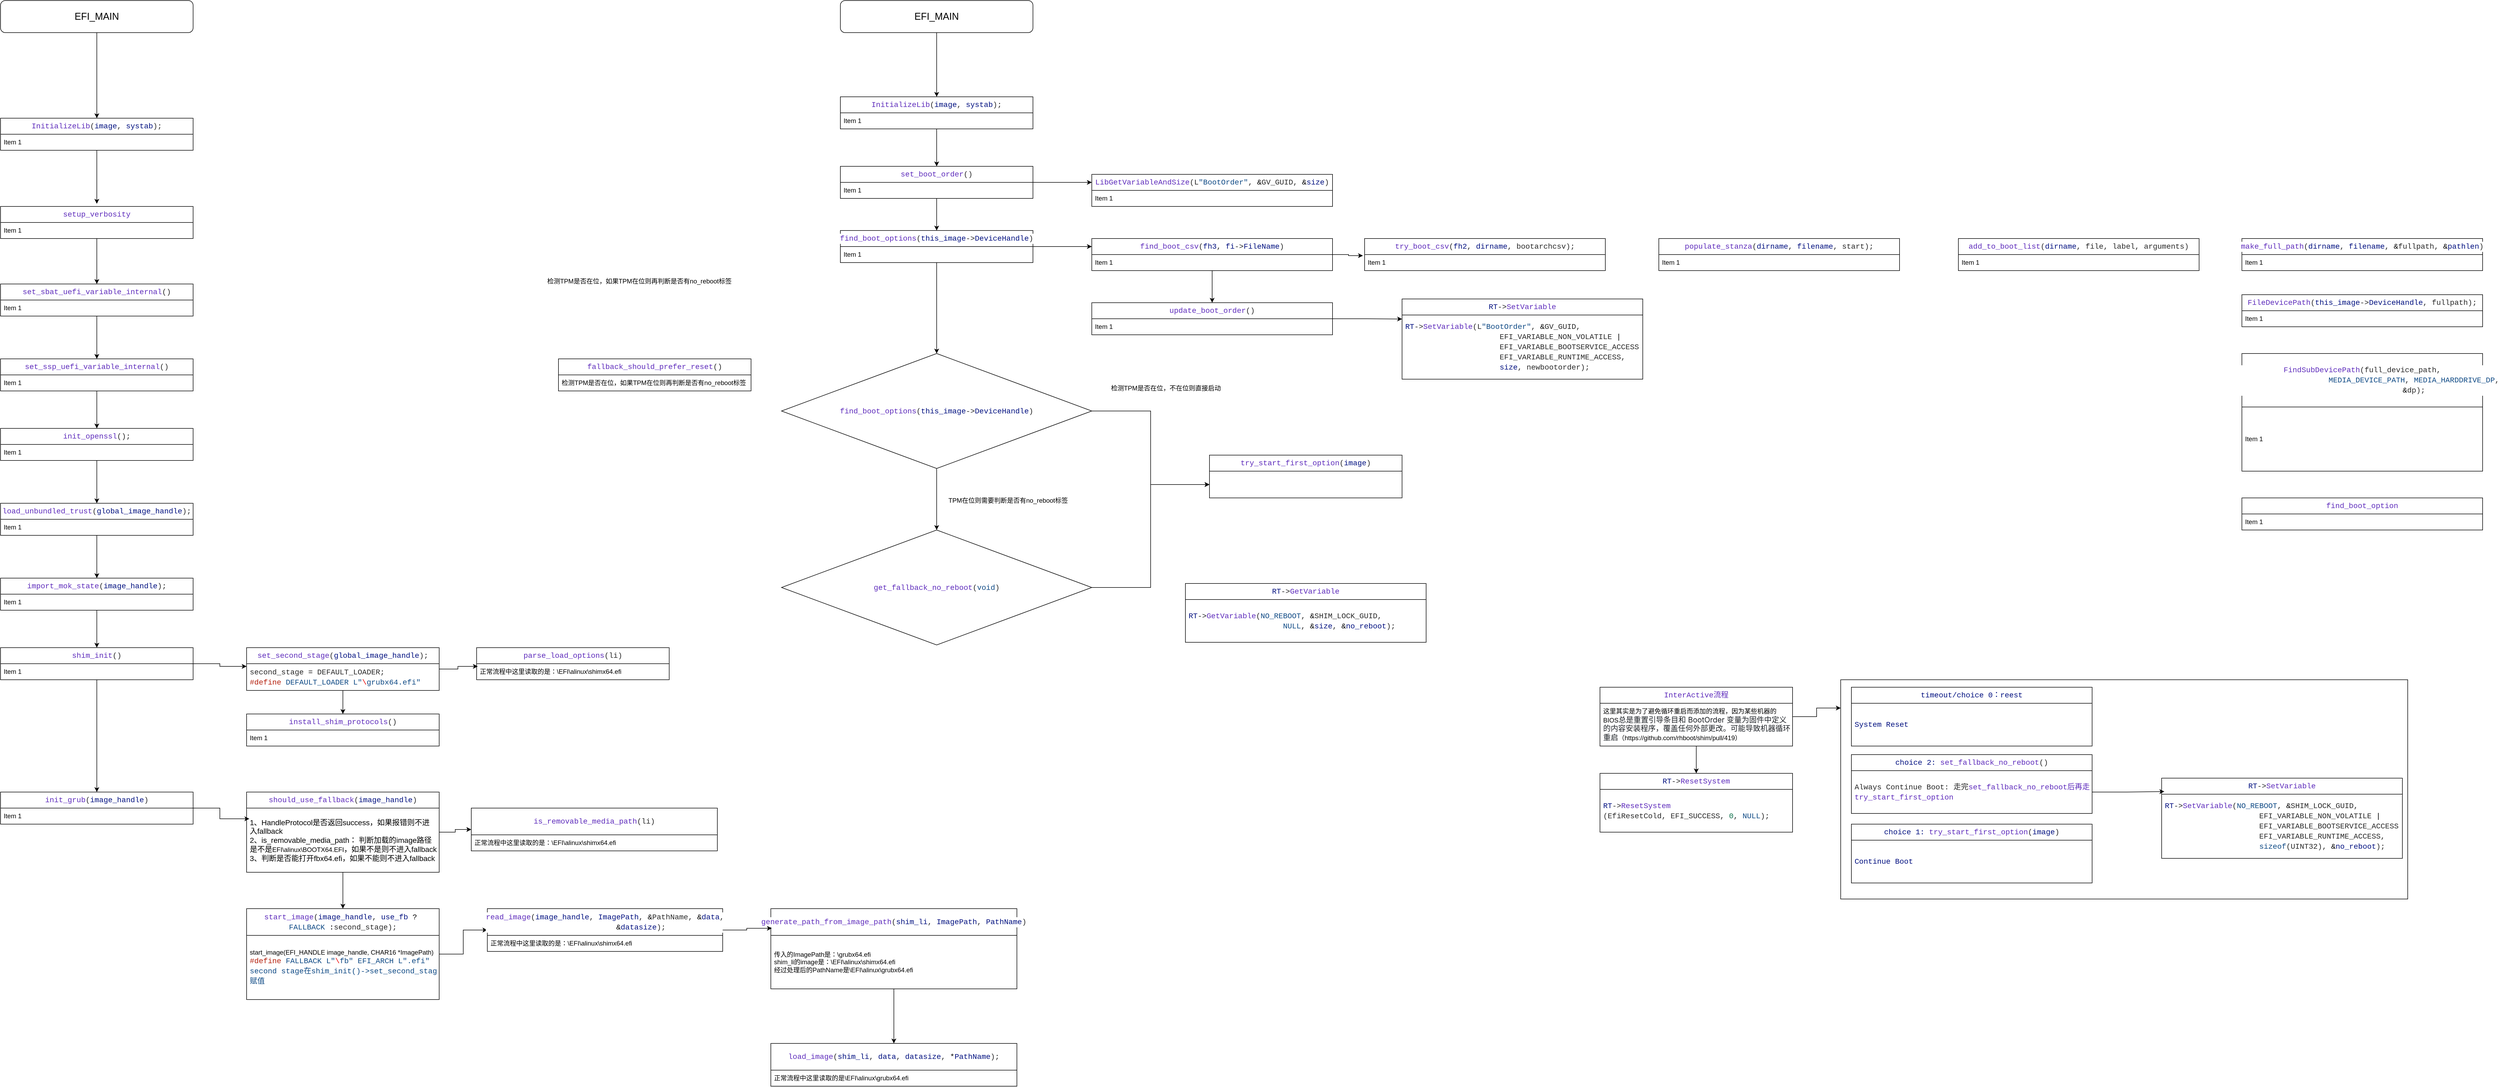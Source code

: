 <mxfile version="24.7.12">
  <diagram name="第 1 页" id="odYojHrCm0CmiDKPlOnr">
    <mxGraphModel dx="3728" dy="1106" grid="1" gridSize="10" guides="1" tooltips="1" connect="1" arrows="1" fold="1" page="1" pageScale="1" pageWidth="827" pageHeight="1169" math="0" shadow="0">
      <root>
        <mxCell id="0" />
        <mxCell id="1" parent="0" />
        <mxCell id="O0gO-bDfntE2QHHJFxez-49" value="" style="rounded=0;whiteSpace=wrap;html=1;" parent="1" vertex="1">
          <mxGeometry x="1950" y="1420" width="1060" height="410" as="geometry" />
        </mxCell>
        <mxCell id="O0gO-bDfntE2QHHJFxez-18" style="edgeStyle=orthogonalEdgeStyle;rounded=0;orthogonalLoop=1;jettySize=auto;html=1;entryX=0.5;entryY=0;entryDx=0;entryDy=0;" parent="1" source="O0gO-bDfntE2QHHJFxez-1" target="O0gO-bDfntE2QHHJFxez-2" edge="1">
          <mxGeometry relative="1" as="geometry" />
        </mxCell>
        <mxCell id="O0gO-bDfntE2QHHJFxez-1" value="&lt;font style=&quot;font-size: 18px;&quot;&gt;EFI_MAIN&lt;/font&gt;" style="rounded=1;whiteSpace=wrap;html=1;" parent="1" vertex="1">
          <mxGeometry x="80" y="150" width="360" height="60" as="geometry" />
        </mxCell>
        <mxCell id="O0gO-bDfntE2QHHJFxez-19" style="edgeStyle=orthogonalEdgeStyle;rounded=0;orthogonalLoop=1;jettySize=auto;html=1;entryX=0.5;entryY=0;entryDx=0;entryDy=0;" parent="1" source="O0gO-bDfntE2QHHJFxez-2" target="O0gO-bDfntE2QHHJFxez-6" edge="1">
          <mxGeometry relative="1" as="geometry" />
        </mxCell>
        <mxCell id="O0gO-bDfntE2QHHJFxez-2" value="&lt;div style=&quot;color: rgb(41, 41, 41); background-color: rgb(255, 255, 255); font-family: Consolas, &amp;quot;Courier New&amp;quot;, monospace; font-size: 14px; line-height: 19px; white-space: pre;&quot;&gt;&lt;span style=&quot;color: #5e2cbc;&quot;&gt;InitializeLib&lt;/span&gt;(&lt;span style=&quot;color: #001080;&quot;&gt;image&lt;/span&gt;, &lt;span style=&quot;color: #001080;&quot;&gt;systab&lt;/span&gt;);&lt;/div&gt;" style="swimlane;fontStyle=0;childLayout=stackLayout;horizontal=1;startSize=30;horizontalStack=0;resizeParent=1;resizeParentMax=0;resizeLast=0;collapsible=1;marginBottom=0;whiteSpace=wrap;html=1;" parent="1" vertex="1">
          <mxGeometry x="80" y="330" width="360" height="60" as="geometry" />
        </mxCell>
        <mxCell id="O0gO-bDfntE2QHHJFxez-3" value="Item 1" style="text;strokeColor=none;fillColor=none;align=left;verticalAlign=middle;spacingLeft=4;spacingRight=4;overflow=hidden;points=[[0,0.5],[1,0.5]];portConstraint=eastwest;rotatable=0;whiteSpace=wrap;html=1;" parent="O0gO-bDfntE2QHHJFxez-2" vertex="1">
          <mxGeometry y="30" width="360" height="30" as="geometry" />
        </mxCell>
        <mxCell id="O0gO-bDfntE2QHHJFxez-20" style="edgeStyle=orthogonalEdgeStyle;rounded=0;orthogonalLoop=1;jettySize=auto;html=1;entryX=0.5;entryY=0;entryDx=0;entryDy=0;" parent="1" source="O0gO-bDfntE2QHHJFxez-6" target="O0gO-bDfntE2QHHJFxez-8" edge="1">
          <mxGeometry relative="1" as="geometry" />
        </mxCell>
        <mxCell id="O0gO-bDfntE2QHHJFxez-23" style="edgeStyle=orthogonalEdgeStyle;rounded=0;orthogonalLoop=1;jettySize=auto;html=1;entryX=0;entryY=0.25;entryDx=0;entryDy=0;" parent="1" source="O0gO-bDfntE2QHHJFxez-6" target="O0gO-bDfntE2QHHJFxez-10" edge="1">
          <mxGeometry relative="1" as="geometry" />
        </mxCell>
        <mxCell id="O0gO-bDfntE2QHHJFxez-6" value="&lt;div style=&quot;color: rgb(41, 41, 41); background-color: rgb(255, 255, 255); font-family: Consolas, &amp;quot;Courier New&amp;quot;, monospace; font-size: 14px; line-height: 19px; white-space: pre;&quot;&gt;&lt;div style=&quot;line-height: 19px;&quot;&gt;&lt;span style=&quot;color: #5e2cbc;&quot;&gt;set_boot_order&lt;/span&gt;()&lt;/div&gt;&lt;/div&gt;" style="swimlane;fontStyle=0;childLayout=stackLayout;horizontal=1;startSize=30;horizontalStack=0;resizeParent=1;resizeParentMax=0;resizeLast=0;collapsible=1;marginBottom=0;whiteSpace=wrap;html=1;" parent="1" vertex="1">
          <mxGeometry x="80" y="460" width="360" height="60" as="geometry" />
        </mxCell>
        <mxCell id="O0gO-bDfntE2QHHJFxez-7" value="Item 1" style="text;strokeColor=none;fillColor=none;align=left;verticalAlign=middle;spacingLeft=4;spacingRight=4;overflow=hidden;points=[[0,0.5],[1,0.5]];portConstraint=eastwest;rotatable=0;whiteSpace=wrap;html=1;" parent="O0gO-bDfntE2QHHJFxez-6" vertex="1">
          <mxGeometry y="30" width="360" height="30" as="geometry" />
        </mxCell>
        <mxCell id="O0gO-bDfntE2QHHJFxez-24" style="edgeStyle=orthogonalEdgeStyle;rounded=0;orthogonalLoop=1;jettySize=auto;html=1;entryX=0;entryY=0.25;entryDx=0;entryDy=0;" parent="1" source="O0gO-bDfntE2QHHJFxez-8" target="O0gO-bDfntE2QHHJFxez-12" edge="1">
          <mxGeometry relative="1" as="geometry" />
        </mxCell>
        <mxCell id="aM9s3aKKUvkBrWffqoza-7" style="edgeStyle=orthogonalEdgeStyle;rounded=0;orthogonalLoop=1;jettySize=auto;html=1;entryX=0.5;entryY=0;entryDx=0;entryDy=0;" edge="1" parent="1" source="O0gO-bDfntE2QHHJFxez-8" target="aM9s3aKKUvkBrWffqoza-5">
          <mxGeometry relative="1" as="geometry" />
        </mxCell>
        <mxCell id="O0gO-bDfntE2QHHJFxez-8" value="&lt;div style=&quot;color: rgb(41, 41, 41); background-color: rgb(255, 255, 255); font-family: Consolas, &amp;quot;Courier New&amp;quot;, monospace; font-size: 14px; line-height: 19px; white-space: pre;&quot;&gt;&lt;div style=&quot;line-height: 19px;&quot;&gt;&lt;div style=&quot;line-height: 19px;&quot;&gt;&lt;span style=&quot;color: #5e2cbc;&quot;&gt;find_boot_options&lt;/span&gt;(&lt;span style=&quot;color: #001080;&quot;&gt;this_image&lt;/span&gt;-&amp;gt;&lt;span style=&quot;color: #001080;&quot;&gt;DeviceHandle&lt;/span&gt;)&lt;/div&gt;&lt;/div&gt;&lt;/div&gt;" style="swimlane;fontStyle=0;childLayout=stackLayout;horizontal=1;startSize=30;horizontalStack=0;resizeParent=1;resizeParentMax=0;resizeLast=0;collapsible=1;marginBottom=0;whiteSpace=wrap;html=1;" parent="1" vertex="1">
          <mxGeometry x="80" y="580" width="360" height="60" as="geometry" />
        </mxCell>
        <mxCell id="O0gO-bDfntE2QHHJFxez-9" value="Item 1" style="text;strokeColor=none;fillColor=none;align=left;verticalAlign=middle;spacingLeft=4;spacingRight=4;overflow=hidden;points=[[0,0.5],[1,0.5]];portConstraint=eastwest;rotatable=0;whiteSpace=wrap;html=1;" parent="O0gO-bDfntE2QHHJFxez-8" vertex="1">
          <mxGeometry y="30" width="360" height="30" as="geometry" />
        </mxCell>
        <mxCell id="O0gO-bDfntE2QHHJFxez-10" value="&lt;div style=&quot;background-color: rgb(255, 255, 255); line-height: 19px;&quot;&gt;&lt;div style=&quot;line-height: 19px;&quot;&gt;&lt;div style=&quot;color: rgb(41, 41, 41); font-family: Consolas, &amp;quot;Courier New&amp;quot;, monospace; font-size: 14px; line-height: 19px; white-space: pre;&quot;&gt;&lt;span style=&quot;color: #5e2cbc;&quot;&gt;LibGetVariableAndSize&lt;/span&gt;(L&lt;span style=&quot;color: #0f4a85;&quot;&gt;&quot;BootOrder&quot;&lt;/span&gt;, &lt;span style=&quot;color: #000000;&quot;&gt;&amp;amp;&lt;/span&gt;GV_GUID, &lt;span style=&quot;color: #000000;&quot;&gt;&amp;amp;&lt;/span&gt;&lt;span style=&quot;color: #001080;&quot;&gt;size&lt;/span&gt;)&lt;/div&gt;&lt;/div&gt;&lt;/div&gt;" style="swimlane;fontStyle=0;childLayout=stackLayout;horizontal=1;startSize=30;horizontalStack=0;resizeParent=1;resizeParentMax=0;resizeLast=0;collapsible=1;marginBottom=0;whiteSpace=wrap;html=1;" parent="1" vertex="1">
          <mxGeometry x="550" y="475" width="450" height="60" as="geometry" />
        </mxCell>
        <mxCell id="O0gO-bDfntE2QHHJFxez-11" value="Item 1" style="text;strokeColor=none;fillColor=none;align=left;verticalAlign=middle;spacingLeft=4;spacingRight=4;overflow=hidden;points=[[0,0.5],[1,0.5]];portConstraint=eastwest;rotatable=0;whiteSpace=wrap;html=1;" parent="O0gO-bDfntE2QHHJFxez-10" vertex="1">
          <mxGeometry y="30" width="450" height="30" as="geometry" />
        </mxCell>
        <mxCell id="O0gO-bDfntE2QHHJFxez-25" style="edgeStyle=orthogonalEdgeStyle;rounded=0;orthogonalLoop=1;jettySize=auto;html=1;entryX=0.5;entryY=0;entryDx=0;entryDy=0;" parent="1" source="O0gO-bDfntE2QHHJFxez-12" target="O0gO-bDfntE2QHHJFxez-14" edge="1">
          <mxGeometry relative="1" as="geometry" />
        </mxCell>
        <mxCell id="O0gO-bDfntE2QHHJFxez-12" value="&lt;div style=&quot;background-color: rgb(255, 255, 255); line-height: 19px;&quot;&gt;&lt;div style=&quot;line-height: 19px;&quot;&gt;&lt;div style=&quot;color: rgb(41, 41, 41); font-family: Consolas, &amp;quot;Courier New&amp;quot;, monospace; font-size: 14px; line-height: 19px; white-space: pre;&quot;&gt;&lt;div style=&quot;line-height: 19px;&quot;&gt;&lt;span style=&quot;color: #5e2cbc;&quot;&gt;find_boot_csv&lt;/span&gt;(&lt;span style=&quot;color: #001080;&quot;&gt;fh3&lt;/span&gt;, &lt;span style=&quot;color: #001080;&quot;&gt;fi&lt;/span&gt;-&amp;gt;&lt;span style=&quot;color: #001080;&quot;&gt;FileName&lt;/span&gt;)&lt;/div&gt;&lt;/div&gt;&lt;/div&gt;&lt;/div&gt;" style="swimlane;fontStyle=0;childLayout=stackLayout;horizontal=1;startSize=30;horizontalStack=0;resizeParent=1;resizeParentMax=0;resizeLast=0;collapsible=1;marginBottom=0;whiteSpace=wrap;html=1;" parent="1" vertex="1">
          <mxGeometry x="550" y="595" width="450" height="60" as="geometry" />
        </mxCell>
        <mxCell id="O0gO-bDfntE2QHHJFxez-13" value="Item 1" style="text;strokeColor=none;fillColor=none;align=left;verticalAlign=middle;spacingLeft=4;spacingRight=4;overflow=hidden;points=[[0,0.5],[1,0.5]];portConstraint=eastwest;rotatable=0;whiteSpace=wrap;html=1;" parent="O0gO-bDfntE2QHHJFxez-12" vertex="1">
          <mxGeometry y="30" width="450" height="30" as="geometry" />
        </mxCell>
        <mxCell id="O0gO-bDfntE2QHHJFxez-26" style="edgeStyle=orthogonalEdgeStyle;rounded=0;orthogonalLoop=1;jettySize=auto;html=1;entryX=0;entryY=0.25;entryDx=0;entryDy=0;" parent="1" source="O0gO-bDfntE2QHHJFxez-14" target="O0gO-bDfntE2QHHJFxez-16" edge="1">
          <mxGeometry relative="1" as="geometry" />
        </mxCell>
        <mxCell id="O0gO-bDfntE2QHHJFxez-14" value="&lt;div style=&quot;background-color: rgb(255, 255, 255); line-height: 19px;&quot;&gt;&lt;div style=&quot;line-height: 19px;&quot;&gt;&lt;div style=&quot;color: rgb(41, 41, 41); font-family: Consolas, &amp;quot;Courier New&amp;quot;, monospace; font-size: 14px; line-height: 19px; white-space: pre;&quot;&gt;&lt;div style=&quot;line-height: 19px;&quot;&gt;&lt;div style=&quot;line-height: 19px;&quot;&gt;&lt;span style=&quot;color: #5e2cbc;&quot;&gt;update_boot_order&lt;/span&gt;()&lt;/div&gt;&lt;/div&gt;&lt;/div&gt;&lt;/div&gt;&lt;/div&gt;" style="swimlane;fontStyle=0;childLayout=stackLayout;horizontal=1;startSize=30;horizontalStack=0;resizeParent=1;resizeParentMax=0;resizeLast=0;collapsible=1;marginBottom=0;whiteSpace=wrap;html=1;" parent="1" vertex="1">
          <mxGeometry x="550" y="715" width="450" height="60" as="geometry" />
        </mxCell>
        <mxCell id="O0gO-bDfntE2QHHJFxez-15" value="Item 1" style="text;strokeColor=none;fillColor=none;align=left;verticalAlign=middle;spacingLeft=4;spacingRight=4;overflow=hidden;points=[[0,0.5],[1,0.5]];portConstraint=eastwest;rotatable=0;whiteSpace=wrap;html=1;" parent="O0gO-bDfntE2QHHJFxez-14" vertex="1">
          <mxGeometry y="30" width="450" height="30" as="geometry" />
        </mxCell>
        <mxCell id="O0gO-bDfntE2QHHJFxez-16" value="&lt;div style=&quot;background-color: rgb(255, 255, 255); line-height: 19px;&quot;&gt;&lt;div style=&quot;line-height: 19px;&quot;&gt;&lt;div style=&quot;color: rgb(41, 41, 41); font-family: Consolas, &amp;quot;Courier New&amp;quot;, monospace; font-size: 14px; line-height: 19px; white-space: pre;&quot;&gt;&lt;div style=&quot;line-height: 19px;&quot;&gt;&lt;div style=&quot;line-height: 19px;&quot;&gt;&lt;div style=&quot;line-height: 19px;&quot;&gt;&lt;span style=&quot;color: #001080;&quot;&gt;RT&lt;/span&gt;-&amp;gt;&lt;span style=&quot;color: #5e2cbc;&quot;&gt;SetVariable&lt;/span&gt;&lt;/div&gt;&lt;/div&gt;&lt;/div&gt;&lt;/div&gt;&lt;/div&gt;&lt;/div&gt;" style="swimlane;fontStyle=0;childLayout=stackLayout;horizontal=1;startSize=30;horizontalStack=0;resizeParent=1;resizeParentMax=0;resizeLast=0;collapsible=1;marginBottom=0;whiteSpace=wrap;html=1;" parent="1" vertex="1">
          <mxGeometry x="1130" y="708" width="450" height="150" as="geometry" />
        </mxCell>
        <mxCell id="O0gO-bDfntE2QHHJFxez-17" value="&lt;div style=&quot;color: rgb(41, 41, 41); background-color: rgb(255, 255, 255); font-family: Consolas, &amp;quot;Courier New&amp;quot;, monospace; font-size: 14px; line-height: 19px; white-space: pre;&quot;&gt;&lt;div&gt;&lt;span style=&quot;color: #001080;&quot;&gt;RT&lt;/span&gt;-&amp;gt;&lt;span style=&quot;color: #5e2cbc;&quot;&gt;SetVariable&lt;/span&gt;(L&lt;span style=&quot;color: #0f4a85;&quot;&gt;&quot;BootOrder&quot;&lt;/span&gt;, &lt;span style=&quot;color: #000000;&quot;&gt;&amp;amp;&lt;/span&gt;GV_GUID,&lt;/div&gt;&lt;div&gt;&amp;nbsp; &amp;nbsp; &amp;nbsp; &amp;nbsp; &amp;nbsp; &amp;nbsp; &amp;nbsp; &amp;nbsp; &amp;nbsp; &amp;nbsp; &amp;nbsp;EFI_VARIABLE_NON_VOLATILE &lt;span style=&quot;color: #000000;&quot;&gt;|&lt;/span&gt;&lt;/div&gt;&lt;div&gt;&amp;nbsp; &amp;nbsp; &amp;nbsp; &amp;nbsp; &amp;nbsp; &amp;nbsp; &amp;nbsp; &amp;nbsp; &amp;nbsp; &amp;nbsp; &amp;nbsp;EFI_VARIABLE_BOOTSERVICE_ACCESS &lt;span style=&quot;color: #000000;&quot;&gt;|&lt;/span&gt;&lt;/div&gt;&lt;div&gt;&amp;nbsp; &amp;nbsp; &amp;nbsp; &amp;nbsp; &amp;nbsp; &amp;nbsp; &amp;nbsp; &amp;nbsp; &amp;nbsp; &amp;nbsp; &amp;nbsp;EFI_VARIABLE_RUNTIME_ACCESS,&lt;/div&gt;&lt;div&gt;&amp;nbsp; &amp;nbsp; &amp;nbsp; &amp;nbsp; &amp;nbsp; &amp;nbsp; &amp;nbsp; &amp;nbsp; &amp;nbsp; &amp;nbsp; &amp;nbsp;&lt;span style=&quot;color: #001080;&quot;&gt;size&lt;/span&gt;, newbootorder);&lt;/div&gt;&lt;/div&gt;" style="text;strokeColor=none;fillColor=none;align=left;verticalAlign=middle;spacingLeft=4;spacingRight=4;overflow=hidden;points=[[0,0.5],[1,0.5]];portConstraint=eastwest;rotatable=0;whiteSpace=wrap;html=1;" parent="O0gO-bDfntE2QHHJFxez-16" vertex="1">
          <mxGeometry y="30" width="450" height="120" as="geometry" />
        </mxCell>
        <mxCell id="O0gO-bDfntE2QHHJFxez-27" value="&lt;div style=&quot;color: rgb(41, 41, 41); background-color: rgb(255, 255, 255); font-family: Consolas, &amp;quot;Courier New&amp;quot;, monospace; font-size: 14px; line-height: 19px; white-space: pre;&quot;&gt;&lt;div style=&quot;line-height: 19px;&quot;&gt;&lt;div style=&quot;line-height: 19px;&quot;&gt;&lt;div style=&quot;line-height: 19px;&quot;&gt;&lt;span style=&quot;color: #5e2cbc;&quot;&gt;fallback_should_prefer_reset&lt;/span&gt;()&lt;/div&gt;&lt;/div&gt;&lt;/div&gt;&lt;/div&gt;" style="swimlane;fontStyle=0;childLayout=stackLayout;horizontal=1;startSize=30;horizontalStack=0;resizeParent=1;resizeParentMax=0;resizeLast=0;collapsible=1;marginBottom=0;whiteSpace=wrap;html=1;" parent="1" vertex="1">
          <mxGeometry x="-447" y="820" width="360" height="60" as="geometry" />
        </mxCell>
        <mxCell id="O0gO-bDfntE2QHHJFxez-28" value="检测TPM是否在位，如果TPM在位则再判断是否有no_reboot标签" style="text;strokeColor=none;fillColor=none;align=left;verticalAlign=middle;spacingLeft=4;spacingRight=4;overflow=hidden;points=[[0,0.5],[1,0.5]];portConstraint=eastwest;rotatable=0;whiteSpace=wrap;html=1;" parent="O0gO-bDfntE2QHHJFxez-27" vertex="1">
          <mxGeometry y="30" width="360" height="30" as="geometry" />
        </mxCell>
        <mxCell id="c6sSkH8tpkHWz5Jdcqlu-1" style="edgeStyle=orthogonalEdgeStyle;rounded=0;orthogonalLoop=1;jettySize=auto;html=1;" parent="1" source="O0gO-bDfntE2QHHJFxez-35" target="O0gO-bDfntE2QHHJFxez-54" edge="1">
          <mxGeometry relative="1" as="geometry" />
        </mxCell>
        <mxCell id="O0gO-bDfntE2QHHJFxez-35" value="&lt;div style=&quot;background-color: rgb(255, 255, 255); font-family: Consolas, &amp;quot;Courier New&amp;quot;, monospace; font-size: 14px; line-height: 19px; white-space: pre;&quot;&gt;&lt;div style=&quot;line-height: 19px;&quot;&gt;&lt;div style=&quot;line-height: 19px;&quot;&gt;&lt;div style=&quot;line-height: 19px;&quot;&gt;&lt;div style=&quot;line-height: 19px;&quot;&gt;&lt;font color=&quot;#5e2cbc&quot;&gt;InterActive流程&lt;/font&gt;&lt;/div&gt;&lt;/div&gt;&lt;/div&gt;&lt;/div&gt;&lt;/div&gt;" style="swimlane;fontStyle=0;childLayout=stackLayout;horizontal=1;startSize=30;horizontalStack=0;resizeParent=1;resizeParentMax=0;resizeLast=0;collapsible=1;marginBottom=0;whiteSpace=wrap;html=1;" parent="1" vertex="1">
          <mxGeometry x="1500" y="1434" width="360" height="110" as="geometry" />
        </mxCell>
        <mxCell id="O0gO-bDfntE2QHHJFxez-36" value="这里其实是为了避免循环重启而添加的流程，因为某些机器的BIOS&lt;font style=&quot;box-sizing: border-box; word-break: break-word; color: rgb(31, 35, 40); font-family: -apple-system, BlinkMacSystemFont, &amp;quot;Segoe UI&amp;quot;, &amp;quot;Noto Sans&amp;quot;, Helvetica, Arial, sans-serif, &amp;quot;Apple Color Emoji&amp;quot;, &amp;quot;Segoe UI Emoji&amp;quot;; font-size: 14px; background-color: rgb(255, 255, 255);&quot; lang=&quot;zh-CN&quot; data-immersive-translate-translation-element-mark=&quot;1&quot; class=&quot;notranslate immersive-translate-target-wrapper&quot;&gt;&lt;font style=&quot;box-sizing: border-box; margin: 0px !important;&quot; data-immersive-translate-translation-element-mark=&quot;1&quot; class=&quot;notranslate immersive-translate-target-translation-theme-none immersive-translate-target-translation-block-wrapper-theme-none immersive-translate-target-translation-block-wrapper&quot;&gt;总是重置&lt;/font&gt;&lt;/font&gt;&lt;font style=&quot;box-sizing: border-box; word-break: break-word; color: rgb(31, 35, 40); font-family: -apple-system, BlinkMacSystemFont, &amp;quot;Segoe UI&amp;quot;, &amp;quot;Noto Sans&amp;quot;, Helvetica, Arial, sans-serif, &amp;quot;Apple Color Emoji&amp;quot;, &amp;quot;Segoe UI Emoji&amp;quot;; font-size: 14px; background-color: rgb(255, 255, 255);&quot; lang=&quot;zh-CN&quot; data-immersive-translate-translation-element-mark=&quot;1&quot; class=&quot;notranslate immersive-translate-target-wrapper&quot;&gt;&lt;font style=&quot;box-sizing: border-box; margin: 0px !important;&quot; data-immersive-translate-translation-element-mark=&quot;1&quot; class=&quot;notranslate immersive-translate-target-translation-theme-none immersive-translate-target-translation-block-wrapper-theme-none immersive-translate-target-translation-block-wrapper&quot;&gt;引导条目和 BootOrder 变量为固件中定义的内容&lt;/font&gt;&lt;/font&gt;&lt;font style=&quot;box-sizing: border-box; word-break: break-word; color: rgb(31, 35, 40); font-family: -apple-system, BlinkMacSystemFont, &amp;quot;Segoe UI&amp;quot;, &amp;quot;Noto Sans&amp;quot;, Helvetica, Arial, sans-serif, &amp;quot;Apple Color Emoji&amp;quot;, &amp;quot;Segoe UI Emoji&amp;quot;; font-size: 14px; background-color: rgb(255, 255, 255);&quot; lang=&quot;zh-CN&quot; data-immersive-translate-translation-element-mark=&quot;1&quot; class=&quot;notranslate immersive-translate-target-wrapper&quot;&gt;&lt;font style=&quot;box-sizing: border-box; margin: 0px !important;&quot; data-immersive-translate-translation-element-mark=&quot;1&quot; class=&quot;notranslate immersive-translate-target-translation-theme-none immersive-translate-target-translation-block-wrapper-theme-none immersive-translate-target-translation-block-wrapper&quot;&gt;安装程序，覆盖任何外部更改。可能导致机器循环重启&lt;/font&gt;&lt;/font&gt;（https://github.com/rhboot/shim/pull/419）" style="text;strokeColor=none;fillColor=none;align=left;verticalAlign=middle;spacingLeft=4;spacingRight=4;overflow=hidden;points=[[0,0.5],[1,0.5]];portConstraint=eastwest;rotatable=0;whiteSpace=wrap;html=1;" parent="O0gO-bDfntE2QHHJFxez-35" vertex="1">
          <mxGeometry y="30" width="360" height="80" as="geometry" />
        </mxCell>
        <mxCell id="O0gO-bDfntE2QHHJFxez-37" value="&lt;div style=&quot;background-color: rgb(255, 255, 255); line-height: 19px;&quot;&gt;&lt;div style=&quot;line-height: 19px;&quot;&gt;&lt;div style=&quot;font-family: Consolas, &amp;quot;Courier New&amp;quot;, monospace; font-size: 14px; line-height: 19px; white-space: pre;&quot;&gt;&lt;div style=&quot;line-height: 19px;&quot;&gt;&lt;div style=&quot;line-height: 19px;&quot;&gt;&lt;div style=&quot;line-height: 19px;&quot;&gt;&lt;font color=&quot;#001080&quot;&gt;timeout/choice 0：reest&lt;/font&gt;&lt;/div&gt;&lt;/div&gt;&lt;/div&gt;&lt;/div&gt;&lt;/div&gt;&lt;/div&gt;" style="swimlane;fontStyle=0;childLayout=stackLayout;horizontal=1;startSize=30;horizontalStack=0;resizeParent=1;resizeParentMax=0;resizeLast=0;collapsible=1;marginBottom=0;whiteSpace=wrap;html=1;" parent="1" vertex="1">
          <mxGeometry x="1970" y="1434" width="450" height="110" as="geometry" />
        </mxCell>
        <mxCell id="O0gO-bDfntE2QHHJFxez-38" value="&lt;div style=&quot;background-color: rgb(255, 255, 255); font-family: Consolas, &amp;quot;Courier New&amp;quot;, monospace; font-size: 14px; line-height: 19px; white-space: pre;&quot;&gt;&lt;div style=&quot;line-height: 19px;&quot;&gt;&lt;div style=&quot;line-height: 19px;&quot;&gt;&lt;div style=&quot;&quot;&gt;&lt;font color=&quot;#001080&quot;&gt;System Reset&lt;/font&gt;&lt;/div&gt;&lt;/div&gt;&lt;/div&gt;&lt;/div&gt;" style="text;strokeColor=none;fillColor=none;align=left;verticalAlign=middle;spacingLeft=4;spacingRight=4;overflow=hidden;points=[[0,0.5],[1,0.5]];portConstraint=eastwest;rotatable=0;whiteSpace=wrap;html=1;" parent="O0gO-bDfntE2QHHJFxez-37" vertex="1">
          <mxGeometry y="30" width="450" height="80" as="geometry" />
        </mxCell>
        <mxCell id="O0gO-bDfntE2QHHJFxez-39" value="&lt;div style=&quot;background-color: rgb(255, 255, 255); line-height: 19px;&quot;&gt;&lt;div style=&quot;line-height: 19px;&quot;&gt;&lt;div style=&quot;font-family: Consolas, &amp;quot;Courier New&amp;quot;, monospace; font-size: 14px; line-height: 19px; white-space: pre;&quot;&gt;&lt;div style=&quot;line-height: 19px;&quot;&gt;&lt;div style=&quot;line-height: 19px;&quot;&gt;&lt;div style=&quot;line-height: 19px;&quot;&gt;&lt;font color=&quot;#001080&quot;&gt;choice 2: &lt;/font&gt;&lt;span style=&quot;color: rgb(94, 44, 188);&quot;&gt;set_fallback_no_reboot&lt;/span&gt;&lt;span style=&quot;color: rgb(41, 41, 41);&quot;&gt;()&lt;/span&gt;&lt;/div&gt;&lt;/div&gt;&lt;/div&gt;&lt;/div&gt;&lt;/div&gt;&lt;/div&gt;" style="swimlane;fontStyle=0;childLayout=stackLayout;horizontal=1;startSize=30;horizontalStack=0;resizeParent=1;resizeParentMax=0;resizeLast=0;collapsible=1;marginBottom=0;whiteSpace=wrap;html=1;" parent="1" vertex="1">
          <mxGeometry x="1970" y="1560" width="450" height="110" as="geometry" />
        </mxCell>
        <mxCell id="O0gO-bDfntE2QHHJFxez-40" value="&lt;div style=&quot;color: rgb(41, 41, 41); background-color: rgb(255, 255, 255); font-family: Consolas, &amp;quot;Courier New&amp;quot;, monospace; font-size: 14px; line-height: 19px; white-space: pre;&quot;&gt;&lt;div style=&quot;line-height: 19px;&quot;&gt;&lt;div style=&quot;line-height: 19px;&quot;&gt;&lt;div&gt;Always Continue Boot: 走完&lt;span style=&quot;color: rgb(94, 44, 188);&quot;&gt;set_fallback_no_reboot后再走&lt;/span&gt;&lt;/div&gt;&lt;div&gt;&lt;span style=&quot;color: rgb(94, 44, 188);&quot;&gt;try_start_first_option&lt;/span&gt;&lt;/div&gt;&lt;/div&gt;&lt;/div&gt;&lt;/div&gt;" style="text;strokeColor=none;fillColor=none;align=left;verticalAlign=middle;spacingLeft=4;spacingRight=4;overflow=hidden;points=[[0,0.5],[1,0.5]];portConstraint=eastwest;rotatable=0;whiteSpace=wrap;html=1;" parent="O0gO-bDfntE2QHHJFxez-39" vertex="1">
          <mxGeometry y="30" width="450" height="80" as="geometry" />
        </mxCell>
        <mxCell id="O0gO-bDfntE2QHHJFxez-41" value="&lt;div style=&quot;background-color: rgb(255, 255, 255); line-height: 19px;&quot;&gt;&lt;div style=&quot;line-height: 19px;&quot;&gt;&lt;div style=&quot;font-family: Consolas, &amp;quot;Courier New&amp;quot;, monospace; font-size: 14px; line-height: 19px; white-space: pre;&quot;&gt;&lt;div style=&quot;line-height: 19px;&quot;&gt;&lt;div style=&quot;line-height: 19px;&quot;&gt;&lt;div style=&quot;line-height: 19px;&quot;&gt;&lt;font color=&quot;#001080&quot;&gt;choice 1: &lt;/font&gt;&lt;span style=&quot;color: rgb(94, 44, 188);&quot;&gt;try_start_first_option&lt;/span&gt;&lt;span style=&quot;color: rgb(41, 41, 41);&quot;&gt;(&lt;/span&gt;&lt;span style=&quot;color: rgb(0, 16, 128);&quot;&gt;image&lt;/span&gt;&lt;span style=&quot;color: rgb(41, 41, 41);&quot;&gt;)&lt;/span&gt;&lt;/div&gt;&lt;/div&gt;&lt;/div&gt;&lt;/div&gt;&lt;/div&gt;&lt;/div&gt;" style="swimlane;fontStyle=0;childLayout=stackLayout;horizontal=1;startSize=30;horizontalStack=0;resizeParent=1;resizeParentMax=0;resizeLast=0;collapsible=1;marginBottom=0;whiteSpace=wrap;html=1;" parent="1" vertex="1">
          <mxGeometry x="1970" y="1690" width="450" height="110" as="geometry" />
        </mxCell>
        <mxCell id="O0gO-bDfntE2QHHJFxez-42" value="&lt;div style=&quot;background-color: rgb(255, 255, 255); font-family: Consolas, &amp;quot;Courier New&amp;quot;, monospace; font-size: 14px; line-height: 19px; white-space: pre;&quot;&gt;&lt;div style=&quot;line-height: 19px;&quot;&gt;&lt;div style=&quot;line-height: 19px;&quot;&gt;&lt;div style=&quot;&quot;&gt;&lt;font color=&quot;#001080&quot;&gt;Continue Boot&lt;/font&gt;&lt;/div&gt;&lt;/div&gt;&lt;/div&gt;&lt;/div&gt;" style="text;strokeColor=none;fillColor=none;align=left;verticalAlign=middle;spacingLeft=4;spacingRight=4;overflow=hidden;points=[[0,0.5],[1,0.5]];portConstraint=eastwest;rotatable=0;whiteSpace=wrap;html=1;" parent="O0gO-bDfntE2QHHJFxez-41" vertex="1">
          <mxGeometry y="30" width="450" height="80" as="geometry" />
        </mxCell>
        <mxCell id="O0gO-bDfntE2QHHJFxez-43" value="&lt;div style=&quot;background-color: rgb(255, 255, 255); line-height: 19px;&quot;&gt;&lt;div style=&quot;line-height: 19px;&quot;&gt;&lt;div style=&quot;color: rgb(41, 41, 41); font-family: Consolas, &amp;quot;Courier New&amp;quot;, monospace; font-size: 14px; line-height: 19px; white-space: pre;&quot;&gt;&lt;div style=&quot;line-height: 19px;&quot;&gt;&lt;div style=&quot;line-height: 19px;&quot;&gt;&lt;div style=&quot;line-height: 19px;&quot;&gt;&lt;span style=&quot;color: #001080;&quot;&gt;RT&lt;/span&gt;-&amp;gt;&lt;span style=&quot;color: #5e2cbc;&quot;&gt;SetVariable&lt;/span&gt;&lt;/div&gt;&lt;/div&gt;&lt;/div&gt;&lt;/div&gt;&lt;/div&gt;&lt;/div&gt;" style="swimlane;fontStyle=0;childLayout=stackLayout;horizontal=1;startSize=30;horizontalStack=0;resizeParent=1;resizeParentMax=0;resizeLast=0;collapsible=1;marginBottom=0;whiteSpace=wrap;html=1;" parent="1" vertex="1">
          <mxGeometry x="2550" y="1604" width="450" height="150" as="geometry" />
        </mxCell>
        <mxCell id="O0gO-bDfntE2QHHJFxez-44" value="&lt;div style=&quot;color: rgb(41, 41, 41); background-color: rgb(255, 255, 255); font-family: Consolas, &amp;quot;Courier New&amp;quot;, monospace; font-size: 14px; line-height: 19px; white-space: pre;&quot;&gt;&lt;div style=&quot;line-height: 19px;&quot;&gt;&lt;div&gt;&lt;span style=&quot;color: #001080;&quot;&gt;RT&lt;/span&gt;-&amp;gt;&lt;span style=&quot;color: #5e2cbc;&quot;&gt;SetVariable&lt;/span&gt;(&lt;span style=&quot;color: #0f4a85;&quot;&gt;NO_REBOOT&lt;/span&gt;, &lt;span style=&quot;color: #000000;&quot;&gt;&amp;amp;&lt;/span&gt;SHIM_LOCK_GUID,&lt;/div&gt;&lt;div&gt;&amp;nbsp; &amp;nbsp; &amp;nbsp; &amp;nbsp; &amp;nbsp; &amp;nbsp; &amp;nbsp; &amp;nbsp; &amp;nbsp; &amp;nbsp; &amp;nbsp;EFI_VARIABLE_NON_VOLATILE &lt;span style=&quot;color: #000000;&quot;&gt;|&lt;/span&gt;&lt;/div&gt;&lt;div&gt;&amp;nbsp; &amp;nbsp; &amp;nbsp; &amp;nbsp; &amp;nbsp; &amp;nbsp; &amp;nbsp; &amp;nbsp; &amp;nbsp; &amp;nbsp; &amp;nbsp;EFI_VARIABLE_BOOTSERVICE_ACCESS &lt;span style=&quot;color: #000000;&quot;&gt;|&lt;/span&gt;&lt;/div&gt;&lt;div&gt;&amp;nbsp; &amp;nbsp; &amp;nbsp; &amp;nbsp; &amp;nbsp; &amp;nbsp; &amp;nbsp; &amp;nbsp; &amp;nbsp; &amp;nbsp; &amp;nbsp;EFI_VARIABLE_RUNTIME_ACCESS,&lt;/div&gt;&lt;div&gt;&amp;nbsp; &amp;nbsp; &amp;nbsp; &amp;nbsp; &amp;nbsp; &amp;nbsp; &amp;nbsp; &amp;nbsp; &amp;nbsp; &amp;nbsp; &amp;nbsp;&lt;span style=&quot;color: #0f4a85;&quot;&gt;sizeof&lt;/span&gt;(UINT32), &lt;span style=&quot;color: #000000;&quot;&gt;&amp;amp;&lt;/span&gt;&lt;span style=&quot;color: #001080;&quot;&gt;no_reboot&lt;/span&gt;);&lt;/div&gt;&lt;/div&gt;&lt;/div&gt;" style="text;strokeColor=none;fillColor=none;align=left;verticalAlign=middle;spacingLeft=4;spacingRight=4;overflow=hidden;points=[[0,0.5],[1,0.5]];portConstraint=eastwest;rotatable=0;whiteSpace=wrap;html=1;" parent="O0gO-bDfntE2QHHJFxez-43" vertex="1">
          <mxGeometry y="30" width="450" height="120" as="geometry" />
        </mxCell>
        <mxCell id="O0gO-bDfntE2QHHJFxez-45" style="edgeStyle=orthogonalEdgeStyle;rounded=0;orthogonalLoop=1;jettySize=auto;html=1;entryX=0.011;entryY=0.167;entryDx=0;entryDy=0;entryPerimeter=0;" parent="1" source="O0gO-bDfntE2QHHJFxez-40" target="O0gO-bDfntE2QHHJFxez-43" edge="1">
          <mxGeometry relative="1" as="geometry" />
        </mxCell>
        <mxCell id="O0gO-bDfntE2QHHJFxez-54" value="&lt;div style=&quot;background-color: rgb(255, 255, 255); font-family: Consolas, &amp;quot;Courier New&amp;quot;, monospace; font-size: 14px; line-height: 19px; white-space: pre;&quot;&gt;&lt;div style=&quot;line-height: 19px;&quot;&gt;&lt;div style=&quot;line-height: 19px;&quot;&gt;&lt;div style=&quot;line-height: 19px;&quot;&gt;&lt;div style=&quot;line-height: 19px;&quot;&gt;&lt;div style=&quot;color: rgb(41, 41, 41); line-height: 19px;&quot;&gt;&lt;span style=&quot;color: #001080;&quot;&gt;RT&lt;/span&gt;-&amp;gt;&lt;span style=&quot;color: #5e2cbc;&quot;&gt;ResetSystem&lt;/span&gt;&lt;/div&gt;&lt;/div&gt;&lt;/div&gt;&lt;/div&gt;&lt;/div&gt;&lt;/div&gt;" style="swimlane;fontStyle=0;childLayout=stackLayout;horizontal=1;startSize=30;horizontalStack=0;resizeParent=1;resizeParentMax=0;resizeLast=0;collapsible=1;marginBottom=0;whiteSpace=wrap;html=1;" parent="1" vertex="1">
          <mxGeometry x="1500" y="1595" width="360" height="110" as="geometry" />
        </mxCell>
        <mxCell id="O0gO-bDfntE2QHHJFxez-55" value="&lt;div style=&quot;color: rgb(41, 41, 41); background-color: rgb(255, 255, 255); font-family: Consolas, &amp;quot;Courier New&amp;quot;, monospace; font-size: 14px; line-height: 19px; white-space: pre;&quot;&gt;&lt;span style=&quot;color: #001080;&quot;&gt;RT&lt;/span&gt;-&amp;gt;&lt;span style=&quot;color: #5e2cbc;&quot;&gt;ResetSystem&lt;/span&gt;&lt;/div&gt;&lt;div style=&quot;color: rgb(41, 41, 41); background-color: rgb(255, 255, 255); font-family: Consolas, &amp;quot;Courier New&amp;quot;, monospace; font-size: 14px; line-height: 19px; white-space: pre;&quot;&gt;(EfiResetCold, EFI_SUCCESS, &lt;span style=&quot;color: #096d48;&quot;&gt;0&lt;/span&gt;, &lt;span style=&quot;color: #0f4a85;&quot;&gt;NULL&lt;/span&gt;);&lt;/div&gt;" style="text;strokeColor=none;fillColor=none;align=left;verticalAlign=middle;spacingLeft=4;spacingRight=4;overflow=hidden;points=[[0,0.5],[1,0.5]];portConstraint=eastwest;rotatable=0;whiteSpace=wrap;html=1;" parent="O0gO-bDfntE2QHHJFxez-54" vertex="1">
          <mxGeometry y="30" width="360" height="80" as="geometry" />
        </mxCell>
        <mxCell id="O0gO-bDfntE2QHHJFxez-56" style="edgeStyle=orthogonalEdgeStyle;rounded=0;orthogonalLoop=1;jettySize=auto;html=1;entryX=0;entryY=0.129;entryDx=0;entryDy=0;entryPerimeter=0;" parent="1" source="O0gO-bDfntE2QHHJFxez-35" target="O0gO-bDfntE2QHHJFxez-49" edge="1">
          <mxGeometry relative="1" as="geometry" />
        </mxCell>
        <mxCell id="dKXDJINjfK9UKVaOmGrx-26" style="edgeStyle=orthogonalEdgeStyle;rounded=0;orthogonalLoop=1;jettySize=auto;html=1;" parent="1" source="dKXDJINjfK9UKVaOmGrx-1" target="dKXDJINjfK9UKVaOmGrx-2" edge="1">
          <mxGeometry relative="1" as="geometry" />
        </mxCell>
        <mxCell id="dKXDJINjfK9UKVaOmGrx-1" value="&lt;font style=&quot;font-size: 18px;&quot;&gt;EFI_MAIN&lt;/font&gt;" style="rounded=1;whiteSpace=wrap;html=1;" parent="1" vertex="1">
          <mxGeometry x="-1490" y="150" width="360" height="60" as="geometry" />
        </mxCell>
        <mxCell id="dKXDJINjfK9UKVaOmGrx-30" style="edgeStyle=orthogonalEdgeStyle;rounded=0;orthogonalLoop=1;jettySize=auto;html=1;" parent="1" source="dKXDJINjfK9UKVaOmGrx-2" edge="1">
          <mxGeometry relative="1" as="geometry">
            <mxPoint x="-1310" y="530" as="targetPoint" />
          </mxGeometry>
        </mxCell>
        <mxCell id="dKXDJINjfK9UKVaOmGrx-2" value="&lt;div style=&quot;color: rgb(41, 41, 41); background-color: rgb(255, 255, 255); font-family: Consolas, &amp;quot;Courier New&amp;quot;, monospace; font-size: 14px; line-height: 19px; white-space: pre;&quot;&gt;&lt;span style=&quot;color: #5e2cbc;&quot;&gt;InitializeLib&lt;/span&gt;(&lt;span style=&quot;color: #001080;&quot;&gt;image&lt;/span&gt;, &lt;span style=&quot;color: #001080;&quot;&gt;systab&lt;/span&gt;);&lt;/div&gt;" style="swimlane;fontStyle=0;childLayout=stackLayout;horizontal=1;startSize=30;horizontalStack=0;resizeParent=1;resizeParentMax=0;resizeLast=0;collapsible=1;marginBottom=0;whiteSpace=wrap;html=1;" parent="1" vertex="1">
          <mxGeometry x="-1490" y="370" width="360" height="60" as="geometry" />
        </mxCell>
        <mxCell id="dKXDJINjfK9UKVaOmGrx-3" value="Item 1" style="text;strokeColor=none;fillColor=none;align=left;verticalAlign=middle;spacingLeft=4;spacingRight=4;overflow=hidden;points=[[0,0.5],[1,0.5]];portConstraint=eastwest;rotatable=0;whiteSpace=wrap;html=1;" parent="dKXDJINjfK9UKVaOmGrx-2" vertex="1">
          <mxGeometry y="30" width="360" height="30" as="geometry" />
        </mxCell>
        <mxCell id="dKXDJINjfK9UKVaOmGrx-29" style="edgeStyle=orthogonalEdgeStyle;rounded=0;orthogonalLoop=1;jettySize=auto;html=1;entryX=0.5;entryY=0;entryDx=0;entryDy=0;" parent="1" source="dKXDJINjfK9UKVaOmGrx-4" target="dKXDJINjfK9UKVaOmGrx-6" edge="1">
          <mxGeometry relative="1" as="geometry" />
        </mxCell>
        <mxCell id="dKXDJINjfK9UKVaOmGrx-4" value="&lt;div style=&quot;color: rgb(41, 41, 41); background-color: rgb(255, 255, 255); font-family: Consolas, &amp;quot;Courier New&amp;quot;, monospace; font-size: 14px; line-height: 19px; white-space: pre;&quot;&gt;&lt;div style=&quot;line-height: 19px;&quot;&gt;&lt;span style=&quot;color: #5e2cbc;&quot;&gt;setup_verbosity&lt;/span&gt;&lt;/div&gt;&lt;/div&gt;" style="swimlane;fontStyle=0;childLayout=stackLayout;horizontal=1;startSize=30;horizontalStack=0;resizeParent=1;resizeParentMax=0;resizeLast=0;collapsible=1;marginBottom=0;whiteSpace=wrap;html=1;" parent="1" vertex="1">
          <mxGeometry x="-1490" y="535" width="360" height="60" as="geometry" />
        </mxCell>
        <mxCell id="dKXDJINjfK9UKVaOmGrx-5" value="Item 1" style="text;strokeColor=none;fillColor=none;align=left;verticalAlign=middle;spacingLeft=4;spacingRight=4;overflow=hidden;points=[[0,0.5],[1,0.5]];portConstraint=eastwest;rotatable=0;whiteSpace=wrap;html=1;" parent="dKXDJINjfK9UKVaOmGrx-4" vertex="1">
          <mxGeometry y="30" width="360" height="30" as="geometry" />
        </mxCell>
        <mxCell id="dKXDJINjfK9UKVaOmGrx-31" style="edgeStyle=orthogonalEdgeStyle;rounded=0;orthogonalLoop=1;jettySize=auto;html=1;entryX=0.5;entryY=0;entryDx=0;entryDy=0;" parent="1" source="dKXDJINjfK9UKVaOmGrx-6" target="dKXDJINjfK9UKVaOmGrx-8" edge="1">
          <mxGeometry relative="1" as="geometry" />
        </mxCell>
        <mxCell id="dKXDJINjfK9UKVaOmGrx-6" value="&lt;div style=&quot;color: rgb(41, 41, 41); background-color: rgb(255, 255, 255); font-family: Consolas, &amp;quot;Courier New&amp;quot;, monospace; font-size: 14px; line-height: 19px; white-space: pre;&quot;&gt;&lt;div style=&quot;line-height: 19px;&quot;&gt;&lt;span style=&quot;color: #5e2cbc;&quot;&gt;set_sbat_uefi_variable_internal&lt;/span&gt;()&lt;/div&gt;&lt;/div&gt;" style="swimlane;fontStyle=0;childLayout=stackLayout;horizontal=1;startSize=30;horizontalStack=0;resizeParent=1;resizeParentMax=0;resizeLast=0;collapsible=1;marginBottom=0;whiteSpace=wrap;html=1;" parent="1" vertex="1">
          <mxGeometry x="-1490" y="680" width="360" height="60" as="geometry" />
        </mxCell>
        <mxCell id="dKXDJINjfK9UKVaOmGrx-7" value="Item 1" style="text;strokeColor=none;fillColor=none;align=left;verticalAlign=middle;spacingLeft=4;spacingRight=4;overflow=hidden;points=[[0,0.5],[1,0.5]];portConstraint=eastwest;rotatable=0;whiteSpace=wrap;html=1;" parent="dKXDJINjfK9UKVaOmGrx-6" vertex="1">
          <mxGeometry y="30" width="360" height="30" as="geometry" />
        </mxCell>
        <mxCell id="dKXDJINjfK9UKVaOmGrx-32" style="edgeStyle=orthogonalEdgeStyle;rounded=0;orthogonalLoop=1;jettySize=auto;html=1;entryX=0.5;entryY=0;entryDx=0;entryDy=0;" parent="1" source="dKXDJINjfK9UKVaOmGrx-8" target="dKXDJINjfK9UKVaOmGrx-10" edge="1">
          <mxGeometry relative="1" as="geometry" />
        </mxCell>
        <mxCell id="dKXDJINjfK9UKVaOmGrx-8" value="&lt;div style=&quot;color: rgb(41, 41, 41); background-color: rgb(255, 255, 255); font-family: Consolas, &amp;quot;Courier New&amp;quot;, monospace; font-size: 14px; line-height: 19px; white-space: pre;&quot;&gt;&lt;div style=&quot;line-height: 19px;&quot;&gt;&lt;div style=&quot;line-height: 19px;&quot;&gt;&lt;span style=&quot;color: #5e2cbc;&quot;&gt;set_ssp_uefi_variable_internal&lt;/span&gt;()&lt;/div&gt;&lt;/div&gt;&lt;/div&gt;" style="swimlane;fontStyle=0;childLayout=stackLayout;horizontal=1;startSize=30;horizontalStack=0;resizeParent=1;resizeParentMax=0;resizeLast=0;collapsible=1;marginBottom=0;whiteSpace=wrap;html=1;" parent="1" vertex="1">
          <mxGeometry x="-1490" y="820" width="360" height="60" as="geometry" />
        </mxCell>
        <mxCell id="dKXDJINjfK9UKVaOmGrx-9" value="Item 1" style="text;strokeColor=none;fillColor=none;align=left;verticalAlign=middle;spacingLeft=4;spacingRight=4;overflow=hidden;points=[[0,0.5],[1,0.5]];portConstraint=eastwest;rotatable=0;whiteSpace=wrap;html=1;" parent="dKXDJINjfK9UKVaOmGrx-8" vertex="1">
          <mxGeometry y="30" width="360" height="30" as="geometry" />
        </mxCell>
        <mxCell id="dKXDJINjfK9UKVaOmGrx-33" style="edgeStyle=orthogonalEdgeStyle;rounded=0;orthogonalLoop=1;jettySize=auto;html=1;entryX=0.5;entryY=0;entryDx=0;entryDy=0;" parent="1" source="dKXDJINjfK9UKVaOmGrx-10" target="dKXDJINjfK9UKVaOmGrx-12" edge="1">
          <mxGeometry relative="1" as="geometry" />
        </mxCell>
        <mxCell id="dKXDJINjfK9UKVaOmGrx-10" value="&lt;div style=&quot;color: rgb(41, 41, 41); background-color: rgb(255, 255, 255); font-family: Consolas, &amp;quot;Courier New&amp;quot;, monospace; font-size: 14px; line-height: 19px; white-space: pre;&quot;&gt;&lt;div style=&quot;line-height: 19px;&quot;&gt;&lt;div style=&quot;line-height: 19px;&quot;&gt;&lt;span style=&quot;color: #5e2cbc;&quot;&gt;init_openssl&lt;/span&gt;();&lt;/div&gt;&lt;/div&gt;&lt;/div&gt;" style="swimlane;fontStyle=0;childLayout=stackLayout;horizontal=1;startSize=30;horizontalStack=0;resizeParent=1;resizeParentMax=0;resizeLast=0;collapsible=1;marginBottom=0;whiteSpace=wrap;html=1;" parent="1" vertex="1">
          <mxGeometry x="-1490" y="950" width="360" height="60" as="geometry" />
        </mxCell>
        <mxCell id="dKXDJINjfK9UKVaOmGrx-11" value="Item 1" style="text;strokeColor=none;fillColor=none;align=left;verticalAlign=middle;spacingLeft=4;spacingRight=4;overflow=hidden;points=[[0,0.5],[1,0.5]];portConstraint=eastwest;rotatable=0;whiteSpace=wrap;html=1;" parent="dKXDJINjfK9UKVaOmGrx-10" vertex="1">
          <mxGeometry y="30" width="360" height="30" as="geometry" />
        </mxCell>
        <mxCell id="dKXDJINjfK9UKVaOmGrx-34" style="edgeStyle=orthogonalEdgeStyle;rounded=0;orthogonalLoop=1;jettySize=auto;html=1;entryX=0.5;entryY=0;entryDx=0;entryDy=0;" parent="1" source="dKXDJINjfK9UKVaOmGrx-12" target="dKXDJINjfK9UKVaOmGrx-14" edge="1">
          <mxGeometry relative="1" as="geometry" />
        </mxCell>
        <mxCell id="dKXDJINjfK9UKVaOmGrx-12" value="&lt;div style=&quot;color: rgb(41, 41, 41); background-color: rgb(255, 255, 255); font-family: Consolas, &amp;quot;Courier New&amp;quot;, monospace; font-size: 14px; line-height: 19px; white-space: pre;&quot;&gt;&lt;div style=&quot;line-height: 19px;&quot;&gt;&lt;div style=&quot;line-height: 19px;&quot;&gt;&lt;div style=&quot;line-height: 19px;&quot;&gt;&lt;span style=&quot;color: #5e2cbc;&quot;&gt;load_unbundled_trust&lt;/span&gt;(&lt;span style=&quot;color: #001080;&quot;&gt;global_image_handle&lt;/span&gt;);&lt;/div&gt;&lt;/div&gt;&lt;/div&gt;&lt;/div&gt;" style="swimlane;fontStyle=0;childLayout=stackLayout;horizontal=1;startSize=30;horizontalStack=0;resizeParent=1;resizeParentMax=0;resizeLast=0;collapsible=1;marginBottom=0;whiteSpace=wrap;html=1;" parent="1" vertex="1">
          <mxGeometry x="-1490" y="1090" width="360" height="60" as="geometry" />
        </mxCell>
        <mxCell id="dKXDJINjfK9UKVaOmGrx-13" value="Item 1" style="text;strokeColor=none;fillColor=none;align=left;verticalAlign=middle;spacingLeft=4;spacingRight=4;overflow=hidden;points=[[0,0.5],[1,0.5]];portConstraint=eastwest;rotatable=0;whiteSpace=wrap;html=1;" parent="dKXDJINjfK9UKVaOmGrx-12" vertex="1">
          <mxGeometry y="30" width="360" height="30" as="geometry" />
        </mxCell>
        <mxCell id="dKXDJINjfK9UKVaOmGrx-35" style="edgeStyle=orthogonalEdgeStyle;rounded=0;orthogonalLoop=1;jettySize=auto;html=1;entryX=0.5;entryY=0;entryDx=0;entryDy=0;" parent="1" source="dKXDJINjfK9UKVaOmGrx-14" target="dKXDJINjfK9UKVaOmGrx-16" edge="1">
          <mxGeometry relative="1" as="geometry" />
        </mxCell>
        <mxCell id="dKXDJINjfK9UKVaOmGrx-14" value="&lt;div style=&quot;color: rgb(41, 41, 41); background-color: rgb(255, 255, 255); font-family: Consolas, &amp;quot;Courier New&amp;quot;, monospace; font-size: 14px; line-height: 19px; white-space: pre;&quot;&gt;&lt;div style=&quot;line-height: 19px;&quot;&gt;&lt;div style=&quot;line-height: 19px;&quot;&gt;&lt;div style=&quot;line-height: 19px;&quot;&gt;&lt;div style=&quot;line-height: 19px;&quot;&gt;&lt;span style=&quot;color: #5e2cbc;&quot;&gt;import_mok_state&lt;/span&gt;(&lt;span style=&quot;color: #001080;&quot;&gt;image_handle&lt;/span&gt;);&lt;/div&gt;&lt;/div&gt;&lt;/div&gt;&lt;/div&gt;&lt;/div&gt;" style="swimlane;fontStyle=0;childLayout=stackLayout;horizontal=1;startSize=30;horizontalStack=0;resizeParent=1;resizeParentMax=0;resizeLast=0;collapsible=1;marginBottom=0;whiteSpace=wrap;html=1;" parent="1" vertex="1">
          <mxGeometry x="-1490" y="1230" width="360" height="60" as="geometry" />
        </mxCell>
        <mxCell id="dKXDJINjfK9UKVaOmGrx-15" value="Item 1" style="text;strokeColor=none;fillColor=none;align=left;verticalAlign=middle;spacingLeft=4;spacingRight=4;overflow=hidden;points=[[0,0.5],[1,0.5]];portConstraint=eastwest;rotatable=0;whiteSpace=wrap;html=1;" parent="dKXDJINjfK9UKVaOmGrx-14" vertex="1">
          <mxGeometry y="30" width="360" height="30" as="geometry" />
        </mxCell>
        <mxCell id="dKXDJINjfK9UKVaOmGrx-36" style="edgeStyle=orthogonalEdgeStyle;rounded=0;orthogonalLoop=1;jettySize=auto;html=1;entryX=0.5;entryY=0;entryDx=0;entryDy=0;" parent="1" source="dKXDJINjfK9UKVaOmGrx-16" target="dKXDJINjfK9UKVaOmGrx-24" edge="1">
          <mxGeometry relative="1" as="geometry" />
        </mxCell>
        <mxCell id="dKXDJINjfK9UKVaOmGrx-16" value="&lt;div style=&quot;color: rgb(41, 41, 41); background-color: rgb(255, 255, 255); font-family: Consolas, &amp;quot;Courier New&amp;quot;, monospace; font-size: 14px; line-height: 19px; white-space: pre;&quot;&gt;&lt;div style=&quot;line-height: 19px;&quot;&gt;&lt;div style=&quot;line-height: 19px;&quot;&gt;&lt;div style=&quot;line-height: 19px;&quot;&gt;&lt;span style=&quot;color: #5e2cbc;&quot;&gt;shim_init&lt;/span&gt;()&lt;/div&gt;&lt;/div&gt;&lt;/div&gt;&lt;/div&gt;" style="swimlane;fontStyle=0;childLayout=stackLayout;horizontal=1;startSize=30;horizontalStack=0;resizeParent=1;resizeParentMax=0;resizeLast=0;collapsible=1;marginBottom=0;whiteSpace=wrap;html=1;" parent="1" vertex="1">
          <mxGeometry x="-1490" y="1360" width="360" height="60" as="geometry" />
        </mxCell>
        <mxCell id="dKXDJINjfK9UKVaOmGrx-17" value="Item 1" style="text;strokeColor=none;fillColor=none;align=left;verticalAlign=middle;spacingLeft=4;spacingRight=4;overflow=hidden;points=[[0,0.5],[1,0.5]];portConstraint=eastwest;rotatable=0;whiteSpace=wrap;html=1;" parent="dKXDJINjfK9UKVaOmGrx-16" vertex="1">
          <mxGeometry y="30" width="360" height="30" as="geometry" />
        </mxCell>
        <mxCell id="dKXDJINjfK9UKVaOmGrx-39" style="edgeStyle=orthogonalEdgeStyle;rounded=0;orthogonalLoop=1;jettySize=auto;html=1;entryX=0.5;entryY=0;entryDx=0;entryDy=0;" parent="1" source="dKXDJINjfK9UKVaOmGrx-18" target="dKXDJINjfK9UKVaOmGrx-22" edge="1">
          <mxGeometry relative="1" as="geometry" />
        </mxCell>
        <mxCell id="dKXDJINjfK9UKVaOmGrx-18" value="&lt;div style=&quot;color: rgb(41, 41, 41); background-color: rgb(255, 255, 255); font-family: Consolas, &amp;quot;Courier New&amp;quot;, monospace; font-size: 14px; line-height: 19px; white-space: pre;&quot;&gt;&lt;div style=&quot;line-height: 19px;&quot;&gt;&lt;div style=&quot;line-height: 19px;&quot;&gt;&lt;div style=&quot;line-height: 19px;&quot;&gt;&lt;div style=&quot;line-height: 19px;&quot;&gt;&lt;span style=&quot;color: #5e2cbc;&quot;&gt;set_second_stage&lt;/span&gt;(&lt;span style=&quot;color: #001080;&quot;&gt;global_image_handle&lt;/span&gt;);&lt;/div&gt;&lt;/div&gt;&lt;/div&gt;&lt;/div&gt;&lt;/div&gt;" style="swimlane;fontStyle=0;childLayout=stackLayout;horizontal=1;startSize=30;horizontalStack=0;resizeParent=1;resizeParentMax=0;resizeLast=0;collapsible=1;marginBottom=0;whiteSpace=wrap;html=1;" parent="1" vertex="1">
          <mxGeometry x="-1030" y="1360" width="360" height="80" as="geometry" />
        </mxCell>
        <mxCell id="dKXDJINjfK9UKVaOmGrx-19" value="&lt;div style=&quot;color: rgb(41, 41, 41); background-color: rgb(255, 255, 255); font-family: Consolas, &amp;quot;Courier New&amp;quot;, monospace; font-size: 14px; line-height: 19px; white-space: pre;&quot;&gt;second_stage &lt;span style=&quot;color: #000000;&quot;&gt;=&lt;/span&gt; DEFAULT_LOADER;&lt;/div&gt;&lt;div style=&quot;color: rgb(41, 41, 41); background-color: rgb(255, 255, 255); font-family: Consolas, &amp;quot;Courier New&amp;quot;, monospace; font-size: 14px; line-height: 19px; white-space: pre;&quot;&gt;&lt;div style=&quot;line-height: 19px;&quot;&gt;&lt;span style=&quot;color: #b5200d;&quot;&gt;#define&lt;/span&gt;&lt;span style=&quot;color: #0f4a85;&quot;&gt; DEFAULT_LOADER L&lt;/span&gt;&lt;span style=&quot;color: #0f4a85;&quot;&gt;&quot;&lt;/span&gt;&lt;span style=&quot;color: #ee0000;&quot;&gt;\\&lt;/span&gt;&lt;span style=&quot;color: #0f4a85;&quot;&gt;grubx64.efi&quot;&lt;/span&gt;&lt;/div&gt;&lt;/div&gt;" style="text;strokeColor=none;fillColor=none;align=left;verticalAlign=middle;spacingLeft=4;spacingRight=4;overflow=hidden;points=[[0,0.5],[1,0.5]];portConstraint=eastwest;rotatable=0;whiteSpace=wrap;html=1;" parent="dKXDJINjfK9UKVaOmGrx-18" vertex="1">
          <mxGeometry y="30" width="360" height="50" as="geometry" />
        </mxCell>
        <mxCell id="dKXDJINjfK9UKVaOmGrx-20" value="&lt;div style=&quot;color: rgb(41, 41, 41); background-color: rgb(255, 255, 255); font-family: Consolas, &amp;quot;Courier New&amp;quot;, monospace; font-size: 14px; line-height: 19px; white-space: pre;&quot;&gt;&lt;div style=&quot;line-height: 19px;&quot;&gt;&lt;div style=&quot;line-height: 19px;&quot;&gt;&lt;div style=&quot;line-height: 19px;&quot;&gt;&lt;div style=&quot;line-height: 19px;&quot;&gt;&lt;div style=&quot;line-height: 19px;&quot;&gt;&lt;div style=&quot;line-height: 19px;&quot;&gt;&lt;span style=&quot;color: #5e2cbc;&quot;&gt;parse_load_options&lt;/span&gt;(li)&lt;/div&gt;&lt;/div&gt;&lt;/div&gt;&lt;/div&gt;&lt;/div&gt;&lt;/div&gt;&lt;/div&gt;" style="swimlane;fontStyle=0;childLayout=stackLayout;horizontal=1;startSize=30;horizontalStack=0;resizeParent=1;resizeParentMax=0;resizeLast=0;collapsible=1;marginBottom=0;whiteSpace=wrap;html=1;" parent="1" vertex="1">
          <mxGeometry x="-600" y="1360" width="360" height="60" as="geometry" />
        </mxCell>
        <mxCell id="dKXDJINjfK9UKVaOmGrx-21" value="正常流程中这里读取的是：\EFI\alinux\shimx64.efi" style="text;strokeColor=none;fillColor=none;align=left;verticalAlign=middle;spacingLeft=4;spacingRight=4;overflow=hidden;points=[[0,0.5],[1,0.5]];portConstraint=eastwest;rotatable=0;whiteSpace=wrap;html=1;" parent="dKXDJINjfK9UKVaOmGrx-20" vertex="1">
          <mxGeometry y="30" width="360" height="30" as="geometry" />
        </mxCell>
        <mxCell id="dKXDJINjfK9UKVaOmGrx-22" value="&lt;div style=&quot;color: rgb(41, 41, 41); background-color: rgb(255, 255, 255); font-family: Consolas, &amp;quot;Courier New&amp;quot;, monospace; font-size: 14px; line-height: 19px; white-space: pre;&quot;&gt;&lt;div style=&quot;line-height: 19px;&quot;&gt;&lt;div style=&quot;line-height: 19px;&quot;&gt;&lt;div style=&quot;line-height: 19px;&quot;&gt;&lt;div style=&quot;line-height: 19px;&quot;&gt;&lt;div style=&quot;line-height: 19px;&quot;&gt;&lt;span style=&quot;color: #5e2cbc;&quot;&gt;install_shim_protocols&lt;/span&gt;()&lt;/div&gt;&lt;/div&gt;&lt;/div&gt;&lt;/div&gt;&lt;/div&gt;&lt;/div&gt;" style="swimlane;fontStyle=0;childLayout=stackLayout;horizontal=1;startSize=30;horizontalStack=0;resizeParent=1;resizeParentMax=0;resizeLast=0;collapsible=1;marginBottom=0;whiteSpace=wrap;html=1;" parent="1" vertex="1">
          <mxGeometry x="-1030" y="1484" width="360" height="60" as="geometry" />
        </mxCell>
        <mxCell id="dKXDJINjfK9UKVaOmGrx-23" value="Item 1" style="text;strokeColor=none;fillColor=none;align=left;verticalAlign=middle;spacingLeft=4;spacingRight=4;overflow=hidden;points=[[0,0.5],[1,0.5]];portConstraint=eastwest;rotatable=0;whiteSpace=wrap;html=1;" parent="dKXDJINjfK9UKVaOmGrx-22" vertex="1">
          <mxGeometry y="30" width="360" height="30" as="geometry" />
        </mxCell>
        <mxCell id="dKXDJINjfK9UKVaOmGrx-24" value="&lt;div style=&quot;color: rgb(41, 41, 41); background-color: rgb(255, 255, 255); font-family: Consolas, &amp;quot;Courier New&amp;quot;, monospace; font-size: 14px; line-height: 19px; white-space: pre;&quot;&gt;&lt;div style=&quot;line-height: 19px;&quot;&gt;&lt;div style=&quot;line-height: 19px;&quot;&gt;&lt;div style=&quot;line-height: 19px;&quot;&gt;&lt;div style=&quot;line-height: 19px;&quot;&gt;&lt;span style=&quot;color: #5e2cbc;&quot;&gt;init_grub&lt;/span&gt;(&lt;span style=&quot;color: #001080;&quot;&gt;image_handle&lt;/span&gt;)&lt;/div&gt;&lt;/div&gt;&lt;/div&gt;&lt;/div&gt;&lt;/div&gt;" style="swimlane;fontStyle=0;childLayout=stackLayout;horizontal=1;startSize=30;horizontalStack=0;resizeParent=1;resizeParentMax=0;resizeLast=0;collapsible=1;marginBottom=0;whiteSpace=wrap;html=1;" parent="1" vertex="1">
          <mxGeometry x="-1490" y="1630" width="360" height="60" as="geometry" />
        </mxCell>
        <mxCell id="dKXDJINjfK9UKVaOmGrx-25" value="Item 1" style="text;strokeColor=none;fillColor=none;align=left;verticalAlign=middle;spacingLeft=4;spacingRight=4;overflow=hidden;points=[[0,0.5],[1,0.5]];portConstraint=eastwest;rotatable=0;whiteSpace=wrap;html=1;" parent="dKXDJINjfK9UKVaOmGrx-24" vertex="1">
          <mxGeometry y="30" width="360" height="30" as="geometry" />
        </mxCell>
        <mxCell id="dKXDJINjfK9UKVaOmGrx-37" style="edgeStyle=orthogonalEdgeStyle;rounded=0;orthogonalLoop=1;jettySize=auto;html=1;entryX=0;entryY=0.1;entryDx=0;entryDy=0;entryPerimeter=0;" parent="1" source="dKXDJINjfK9UKVaOmGrx-16" target="dKXDJINjfK9UKVaOmGrx-19" edge="1">
          <mxGeometry relative="1" as="geometry" />
        </mxCell>
        <mxCell id="dKXDJINjfK9UKVaOmGrx-38" style="edgeStyle=orthogonalEdgeStyle;rounded=0;orthogonalLoop=1;jettySize=auto;html=1;entryX=0.006;entryY=0.167;entryDx=0;entryDy=0;entryPerimeter=0;" parent="1" source="dKXDJINjfK9UKVaOmGrx-18" target="dKXDJINjfK9UKVaOmGrx-21" edge="1">
          <mxGeometry relative="1" as="geometry" />
        </mxCell>
        <mxCell id="dKXDJINjfK9UKVaOmGrx-45" style="edgeStyle=orthogonalEdgeStyle;rounded=0;orthogonalLoop=1;jettySize=auto;html=1;entryX=0.5;entryY=0;entryDx=0;entryDy=0;" parent="1" source="dKXDJINjfK9UKVaOmGrx-40" target="dKXDJINjfK9UKVaOmGrx-42" edge="1">
          <mxGeometry relative="1" as="geometry" />
        </mxCell>
        <mxCell id="dKXDJINjfK9UKVaOmGrx-57" style="edgeStyle=orthogonalEdgeStyle;rounded=0;orthogonalLoop=1;jettySize=auto;html=1;entryX=0;entryY=0.5;entryDx=0;entryDy=0;" parent="1" source="dKXDJINjfK9UKVaOmGrx-40" target="dKXDJINjfK9UKVaOmGrx-55" edge="1">
          <mxGeometry relative="1" as="geometry" />
        </mxCell>
        <mxCell id="dKXDJINjfK9UKVaOmGrx-40" value="&lt;div style=&quot;color: rgb(41, 41, 41); background-color: rgb(255, 255, 255); font-family: Consolas, &amp;quot;Courier New&amp;quot;, monospace; font-size: 14px; line-height: 19px; white-space: pre;&quot;&gt;&lt;div style=&quot;line-height: 19px;&quot;&gt;&lt;div style=&quot;line-height: 19px;&quot;&gt;&lt;div style=&quot;line-height: 19px;&quot;&gt;&lt;div style=&quot;line-height: 19px;&quot;&gt;&lt;div style=&quot;line-height: 19px;&quot;&gt;&lt;span style=&quot;color: #5e2cbc;&quot;&gt;should_use_fallback&lt;/span&gt;(&lt;span style=&quot;color: #001080;&quot;&gt;image_handle&lt;/span&gt;)&lt;/div&gt;&lt;/div&gt;&lt;/div&gt;&lt;/div&gt;&lt;/div&gt;&lt;/div&gt;" style="swimlane;fontStyle=0;childLayout=stackLayout;horizontal=1;startSize=30;horizontalStack=0;resizeParent=1;resizeParentMax=0;resizeLast=0;collapsible=1;marginBottom=0;whiteSpace=wrap;html=1;" parent="1" vertex="1">
          <mxGeometry x="-1030" y="1630" width="360" height="150" as="geometry" />
        </mxCell>
        <mxCell id="dKXDJINjfK9UKVaOmGrx-41" value="&lt;font style=&quot;font-size: 14px;&quot;&gt;1、HandleProtocol是否返回success，如果报错则不进入fallback&lt;/font&gt;&lt;div style=&quot;font-size: 14px;&quot;&gt;&lt;font style=&quot;font-size: 14px;&quot;&gt;2、is_removable_media_path： 判断加载的image路径是不是&lt;/font&gt;&lt;span style=&quot;background-color: initial; font-size: 12px;&quot;&gt;EFI\alinux\BOOTX64.EFI&lt;/span&gt;&lt;span style=&quot;background-color: initial;&quot;&gt;，如果不是则不进入fallback&lt;/span&gt;&lt;/div&gt;&lt;div style=&quot;font-size: 14px;&quot;&gt;&lt;font style=&quot;font-size: 14px;&quot;&gt;3、判断是否能打开fbx64.efi，如果不能则不进入fallback&lt;/font&gt;&lt;/div&gt;" style="text;strokeColor=none;fillColor=none;align=left;verticalAlign=middle;spacingLeft=4;spacingRight=4;overflow=hidden;points=[[0,0.5],[1,0.5]];portConstraint=eastwest;rotatable=0;whiteSpace=wrap;html=1;" parent="dKXDJINjfK9UKVaOmGrx-40" vertex="1">
          <mxGeometry y="30" width="360" height="120" as="geometry" />
        </mxCell>
        <mxCell id="dKXDJINjfK9UKVaOmGrx-52" style="edgeStyle=orthogonalEdgeStyle;rounded=0;orthogonalLoop=1;jettySize=auto;html=1;entryX=0;entryY=0.5;entryDx=0;entryDy=0;" parent="1" source="dKXDJINjfK9UKVaOmGrx-42" target="dKXDJINjfK9UKVaOmGrx-46" edge="1">
          <mxGeometry relative="1" as="geometry" />
        </mxCell>
        <mxCell id="dKXDJINjfK9UKVaOmGrx-42" value="&lt;div style=&quot;color: rgb(41, 41, 41); background-color: rgb(255, 255, 255); font-family: Consolas, &amp;quot;Courier New&amp;quot;, monospace; font-size: 14px; line-height: 19px; white-space: pre;&quot;&gt;&lt;div style=&quot;line-height: 19px;&quot;&gt;&lt;div style=&quot;line-height: 19px;&quot;&gt;&lt;div style=&quot;line-height: 19px;&quot;&gt;&lt;div style=&quot;line-height: 19px;&quot;&gt;&lt;div style=&quot;line-height: 19px;&quot;&gt;&lt;div style=&quot;line-height: 19px;&quot;&gt;&lt;span style=&quot;color: #5e2cbc;&quot;&gt;start_image&lt;/span&gt;(&lt;span style=&quot;color: #001080;&quot;&gt;image_handle&lt;/span&gt;, &lt;span style=&quot;color: #001080;&quot;&gt;use_fb&lt;/span&gt; &lt;span style=&quot;color: #000000;&quot;&gt;?&lt;/span&gt; &lt;/div&gt;&lt;div style=&quot;line-height: 19px;&quot;&gt;&lt;span style=&quot;color: #0f4a85;&quot;&gt;FALLBACK&lt;/span&gt; &lt;span style=&quot;color: #000000;&quot;&gt;:&lt;/span&gt;second_stage);&lt;/div&gt;&lt;/div&gt;&lt;/div&gt;&lt;/div&gt;&lt;/div&gt;&lt;/div&gt;&lt;/div&gt;" style="swimlane;fontStyle=0;childLayout=stackLayout;horizontal=1;startSize=50;horizontalStack=0;resizeParent=1;resizeParentMax=0;resizeLast=0;collapsible=1;marginBottom=0;whiteSpace=wrap;html=1;" parent="1" vertex="1">
          <mxGeometry x="-1030" y="1848" width="360" height="170" as="geometry" />
        </mxCell>
        <mxCell id="dKXDJINjfK9UKVaOmGrx-43" value="start_image(EFI_HANDLE image_handle, CHAR16 *ImagePath)&lt;div&gt;&lt;div style=&quot;color: rgb(41, 41, 41); background-color: rgb(255, 255, 255); font-family: Consolas, &amp;quot;Courier New&amp;quot;, monospace; font-size: 14px; line-height: 19px; white-space: pre;&quot;&gt;&lt;span style=&quot;color: #b5200d;&quot;&gt;#define&lt;/span&gt;&lt;span style=&quot;color: #0f4a85;&quot;&gt; &lt;/span&gt;&lt;span style=&quot;color: #0f4a85;&quot;&gt;FALLBACK&lt;/span&gt;&lt;span style=&quot;color: #0f4a85;&quot;&gt; L&lt;/span&gt;&lt;span style=&quot;color: #0f4a85;&quot;&gt;&quot;&lt;/span&gt;&lt;span style=&quot;color: #ee0000;&quot;&gt;\\&lt;/span&gt;&lt;span style=&quot;color: #0f4a85;&quot;&gt;fb&quot;&lt;/span&gt;&lt;span style=&quot;color: #0f4a85;&quot;&gt; EFI_ARCH L&lt;/span&gt;&lt;span style=&quot;color: #0f4a85;&quot;&gt;&quot;.efi&quot;&lt;/span&gt;&lt;/div&gt;&lt;/div&gt;&lt;div style=&quot;color: rgb(41, 41, 41); background-color: rgb(255, 255, 255); font-family: Consolas, &amp;quot;Courier New&amp;quot;, monospace; font-size: 14px; line-height: 19px; white-space: pre;&quot;&gt;&lt;span style=&quot;color: #0f4a85;&quot;&gt;second stage在shim_init()-&amp;gt;set_second_stage中&lt;/span&gt;&lt;/div&gt;&lt;div style=&quot;color: rgb(41, 41, 41); background-color: rgb(255, 255, 255); font-family: Consolas, &amp;quot;Courier New&amp;quot;, monospace; font-size: 14px; line-height: 19px; white-space: pre;&quot;&gt;&lt;span style=&quot;color: #0f4a85;&quot;&gt;赋值&lt;/span&gt;&lt;/div&gt;" style="text;strokeColor=none;fillColor=none;align=left;verticalAlign=middle;spacingLeft=4;spacingRight=4;overflow=hidden;points=[[0,0.5],[1,0.5]];portConstraint=eastwest;rotatable=0;whiteSpace=wrap;html=1;" parent="dKXDJINjfK9UKVaOmGrx-42" vertex="1">
          <mxGeometry y="50" width="360" height="120" as="geometry" />
        </mxCell>
        <mxCell id="dKXDJINjfK9UKVaOmGrx-44" style="edgeStyle=orthogonalEdgeStyle;rounded=0;orthogonalLoop=1;jettySize=auto;html=1;entryX=0.014;entryY=0.167;entryDx=0;entryDy=0;entryPerimeter=0;" parent="1" source="dKXDJINjfK9UKVaOmGrx-24" target="dKXDJINjfK9UKVaOmGrx-41" edge="1">
          <mxGeometry relative="1" as="geometry" />
        </mxCell>
        <mxCell id="dKXDJINjfK9UKVaOmGrx-46" value="&lt;div style=&quot;color: rgb(41, 41, 41); background-color: rgb(255, 255, 255); font-family: Consolas, &amp;quot;Courier New&amp;quot;, monospace; font-size: 14px; line-height: 19px; white-space: pre;&quot;&gt;&lt;div style=&quot;line-height: 19px;&quot;&gt;&lt;div style=&quot;line-height: 19px;&quot;&gt;&lt;div style=&quot;line-height: 19px;&quot;&gt;&lt;div style=&quot;line-height: 19px;&quot;&gt;&lt;div style=&quot;line-height: 19px;&quot;&gt;&lt;div style=&quot;line-height: 19px;&quot;&gt;&lt;div style=&quot;line-height: 19px;&quot;&gt;&lt;div&gt;&lt;span style=&quot;color: #5e2cbc;&quot;&gt;read_image&lt;/span&gt;(&lt;span style=&quot;color: #001080;&quot;&gt;image_handle&lt;/span&gt;, &lt;span style=&quot;color: #001080;&quot;&gt;ImagePath&lt;/span&gt;, &lt;span style=&quot;color: #000000;&quot;&gt;&amp;amp;&lt;/span&gt;PathName, &lt;span style=&quot;color: #000000;&quot;&gt;&amp;amp;&lt;/span&gt;&lt;span style=&quot;color: #001080;&quot;&gt;data&lt;/span&gt;,&lt;/div&gt;&lt;div&gt;&amp;nbsp; &amp;nbsp; &amp;nbsp; &amp;nbsp; &amp;nbsp; &amp;nbsp; &amp;nbsp; &amp;nbsp; &lt;span style=&quot;color: #000000;&quot;&gt;&amp;amp;&lt;/span&gt;&lt;span style=&quot;color: #001080;&quot;&gt;datasize&lt;/span&gt;);&lt;/div&gt;&lt;/div&gt;&lt;/div&gt;&lt;/div&gt;&lt;/div&gt;&lt;/div&gt;&lt;/div&gt;&lt;/div&gt;&lt;/div&gt;" style="swimlane;fontStyle=0;childLayout=stackLayout;horizontal=1;startSize=50;horizontalStack=0;resizeParent=1;resizeParentMax=0;resizeLast=0;collapsible=1;marginBottom=0;whiteSpace=wrap;html=1;" parent="1" vertex="1">
          <mxGeometry x="-580" y="1848" width="440" height="80" as="geometry" />
        </mxCell>
        <mxCell id="dKXDJINjfK9UKVaOmGrx-47" value="正常流程中这里读取的是：\EFI\alinux\shimx64.efi" style="text;strokeColor=none;fillColor=none;align=left;verticalAlign=middle;spacingLeft=4;spacingRight=4;overflow=hidden;points=[[0,0.5],[1,0.5]];portConstraint=eastwest;rotatable=0;whiteSpace=wrap;html=1;" parent="dKXDJINjfK9UKVaOmGrx-46" vertex="1">
          <mxGeometry y="50" width="440" height="30" as="geometry" />
        </mxCell>
        <mxCell id="dKXDJINjfK9UKVaOmGrx-54" style="edgeStyle=orthogonalEdgeStyle;rounded=0;orthogonalLoop=1;jettySize=auto;html=1;entryX=0.5;entryY=0;entryDx=0;entryDy=0;" parent="1" source="dKXDJINjfK9UKVaOmGrx-48" target="dKXDJINjfK9UKVaOmGrx-50" edge="1">
          <mxGeometry relative="1" as="geometry" />
        </mxCell>
        <mxCell id="dKXDJINjfK9UKVaOmGrx-48" value="&lt;div style=&quot;color: rgb(41, 41, 41); background-color: rgb(255, 255, 255); font-family: Consolas, &amp;quot;Courier New&amp;quot;, monospace; font-size: 14px; line-height: 19px; white-space: pre;&quot;&gt;&lt;div style=&quot;line-height: 19px;&quot;&gt;&lt;div style=&quot;line-height: 19px;&quot;&gt;&lt;div style=&quot;line-height: 19px;&quot;&gt;&lt;div style=&quot;line-height: 19px;&quot;&gt;&lt;div style=&quot;line-height: 19px;&quot;&gt;&lt;div style=&quot;line-height: 19px;&quot;&gt;&lt;div style=&quot;line-height: 19px;&quot;&gt;&lt;div style=&quot;line-height: 19px;&quot;&gt;&lt;span style=&quot;color: #5e2cbc;&quot;&gt;generate_path_from_image_path&lt;/span&gt;(&lt;span style=&quot;color: #001080;&quot;&gt;shim_li&lt;/span&gt;, &lt;span style=&quot;color: #001080;&quot;&gt;ImagePath&lt;/span&gt;, &lt;span style=&quot;color: #001080;&quot;&gt;PathName&lt;/span&gt;)&lt;/div&gt;&lt;/div&gt;&lt;/div&gt;&lt;/div&gt;&lt;/div&gt;&lt;/div&gt;&lt;/div&gt;&lt;/div&gt;&lt;/div&gt;" style="swimlane;fontStyle=0;childLayout=stackLayout;horizontal=1;startSize=50;horizontalStack=0;resizeParent=1;resizeParentMax=0;resizeLast=0;collapsible=1;marginBottom=0;whiteSpace=wrap;html=1;" parent="1" vertex="1">
          <mxGeometry x="-50" y="1848" width="460" height="150" as="geometry" />
        </mxCell>
        <mxCell id="dKXDJINjfK9UKVaOmGrx-49" value="传入的ImagePath是：\\grubx64.efi&lt;div&gt;shim_li的image是：\EFI\alinux\shimx64.efi&lt;/div&gt;&lt;div&gt;经过处理后的PathName是\EFI\alinux\grubx64.efi&lt;/div&gt;" style="text;strokeColor=none;fillColor=none;align=left;verticalAlign=middle;spacingLeft=4;spacingRight=4;overflow=hidden;points=[[0,0.5],[1,0.5]];portConstraint=eastwest;rotatable=0;whiteSpace=wrap;html=1;" parent="dKXDJINjfK9UKVaOmGrx-48" vertex="1">
          <mxGeometry y="50" width="460" height="100" as="geometry" />
        </mxCell>
        <mxCell id="dKXDJINjfK9UKVaOmGrx-50" value="&lt;div style=&quot;color: rgb(41, 41, 41); background-color: rgb(255, 255, 255); font-family: Consolas, &amp;quot;Courier New&amp;quot;, monospace; font-size: 14px; line-height: 19px; white-space: pre;&quot;&gt;&lt;div style=&quot;line-height: 19px;&quot;&gt;&lt;div style=&quot;line-height: 19px;&quot;&gt;&lt;div style=&quot;line-height: 19px;&quot;&gt;&lt;div style=&quot;line-height: 19px;&quot;&gt;&lt;div style=&quot;line-height: 19px;&quot;&gt;&lt;div style=&quot;line-height: 19px;&quot;&gt;&lt;div style=&quot;line-height: 19px;&quot;&gt;&lt;div style=&quot;line-height: 19px;&quot;&gt;&lt;div style=&quot;line-height: 19px;&quot;&gt;&lt;span style=&quot;color: #5e2cbc;&quot;&gt;load_image&lt;/span&gt;(&lt;span style=&quot;color: #001080;&quot;&gt;shim_li&lt;/span&gt;, &lt;span style=&quot;color: #001080;&quot;&gt;data&lt;/span&gt;, &lt;span style=&quot;color: #001080;&quot;&gt;datasize&lt;/span&gt;, &lt;span style=&quot;color: #000000;&quot;&gt;*&lt;/span&gt;&lt;span style=&quot;color: #001080;&quot;&gt;PathName&lt;/span&gt;);&lt;/div&gt;&lt;/div&gt;&lt;/div&gt;&lt;/div&gt;&lt;/div&gt;&lt;/div&gt;&lt;/div&gt;&lt;/div&gt;&lt;/div&gt;&lt;/div&gt;" style="swimlane;fontStyle=0;childLayout=stackLayout;horizontal=1;startSize=50;horizontalStack=0;resizeParent=1;resizeParentMax=0;resizeLast=0;collapsible=1;marginBottom=0;whiteSpace=wrap;html=1;" parent="1" vertex="1">
          <mxGeometry x="-50" y="2100" width="460" height="80" as="geometry" />
        </mxCell>
        <mxCell id="dKXDJINjfK9UKVaOmGrx-51" value="正常流程中这里读取的是\EFI\alinux\grubx64.efi" style="text;strokeColor=none;fillColor=none;align=left;verticalAlign=middle;spacingLeft=4;spacingRight=4;overflow=hidden;points=[[0,0.5],[1,0.5]];portConstraint=eastwest;rotatable=0;whiteSpace=wrap;html=1;" parent="dKXDJINjfK9UKVaOmGrx-50" vertex="1">
          <mxGeometry y="50" width="460" height="30" as="geometry" />
        </mxCell>
        <mxCell id="dKXDJINjfK9UKVaOmGrx-53" style="edgeStyle=orthogonalEdgeStyle;rounded=0;orthogonalLoop=1;jettySize=auto;html=1;entryX=0.004;entryY=-0.133;entryDx=0;entryDy=0;entryPerimeter=0;" parent="1" source="dKXDJINjfK9UKVaOmGrx-46" target="dKXDJINjfK9UKVaOmGrx-49" edge="1">
          <mxGeometry relative="1" as="geometry" />
        </mxCell>
        <mxCell id="dKXDJINjfK9UKVaOmGrx-55" value="&lt;div style=&quot;color: rgb(41, 41, 41); background-color: rgb(255, 255, 255); font-family: Consolas, &amp;quot;Courier New&amp;quot;, monospace; font-size: 14px; line-height: 19px; white-space: pre;&quot;&gt;&lt;div style=&quot;line-height: 19px;&quot;&gt;&lt;div style=&quot;line-height: 19px;&quot;&gt;&lt;div style=&quot;line-height: 19px;&quot;&gt;&lt;div style=&quot;line-height: 19px;&quot;&gt;&lt;div style=&quot;line-height: 19px;&quot;&gt;&lt;div style=&quot;line-height: 19px;&quot;&gt;&lt;div style=&quot;line-height: 19px;&quot;&gt;&lt;div style=&quot;line-height: 19px;&quot;&gt;&lt;div style=&quot;line-height: 19px;&quot;&gt;&lt;div style=&quot;line-height: 19px;&quot;&gt;&lt;span style=&quot;color: #5e2cbc;&quot;&gt;is_removable_media_path&lt;/span&gt;(li)&lt;/div&gt;&lt;/div&gt;&lt;/div&gt;&lt;/div&gt;&lt;/div&gt;&lt;/div&gt;&lt;/div&gt;&lt;/div&gt;&lt;/div&gt;&lt;/div&gt;&lt;/div&gt;" style="swimlane;fontStyle=0;childLayout=stackLayout;horizontal=1;startSize=50;horizontalStack=0;resizeParent=1;resizeParentMax=0;resizeLast=0;collapsible=1;marginBottom=0;whiteSpace=wrap;html=1;" parent="1" vertex="1">
          <mxGeometry x="-610" y="1660" width="460" height="80" as="geometry" />
        </mxCell>
        <mxCell id="dKXDJINjfK9UKVaOmGrx-56" value="正常流程中这里读取的是：\EFI\alinux\shimx64.efi" style="text;strokeColor=none;fillColor=none;align=left;verticalAlign=middle;spacingLeft=4;spacingRight=4;overflow=hidden;points=[[0,0.5],[1,0.5]];portConstraint=eastwest;rotatable=0;whiteSpace=wrap;html=1;" parent="dKXDJINjfK9UKVaOmGrx-55" vertex="1">
          <mxGeometry y="50" width="460" height="30" as="geometry" />
        </mxCell>
        <mxCell id="c6sSkH8tpkHWz5Jdcqlu-2" value="&lt;div style=&quot;background-color: rgb(255, 255, 255); line-height: 19px;&quot;&gt;&lt;div style=&quot;line-height: 19px;&quot;&gt;&lt;div style=&quot;color: rgb(41, 41, 41); font-family: Consolas, &amp;quot;Courier New&amp;quot;, monospace; font-size: 14px; line-height: 19px; white-space: pre;&quot;&gt;&lt;div style=&quot;line-height: 19px;&quot;&gt;&lt;div style=&quot;line-height: 19px;&quot;&gt;&lt;span style=&quot;color: #5e2cbc;&quot;&gt;try_boot_csv&lt;/span&gt;(&lt;span style=&quot;color: #001080;&quot;&gt;fh2&lt;/span&gt;, &lt;span style=&quot;color: #001080;&quot;&gt;dirname&lt;/span&gt;, bootarchcsv);&lt;/div&gt;&lt;/div&gt;&lt;/div&gt;&lt;/div&gt;&lt;/div&gt;" style="swimlane;fontStyle=0;childLayout=stackLayout;horizontal=1;startSize=30;horizontalStack=0;resizeParent=1;resizeParentMax=0;resizeLast=0;collapsible=1;marginBottom=0;whiteSpace=wrap;html=1;" parent="1" vertex="1">
          <mxGeometry x="1060" y="595" width="450" height="60" as="geometry" />
        </mxCell>
        <mxCell id="c6sSkH8tpkHWz5Jdcqlu-3" value="Item 1" style="text;strokeColor=none;fillColor=none;align=left;verticalAlign=middle;spacingLeft=4;spacingRight=4;overflow=hidden;points=[[0,0.5],[1,0.5]];portConstraint=eastwest;rotatable=0;whiteSpace=wrap;html=1;" parent="c6sSkH8tpkHWz5Jdcqlu-2" vertex="1">
          <mxGeometry y="30" width="450" height="30" as="geometry" />
        </mxCell>
        <mxCell id="c6sSkH8tpkHWz5Jdcqlu-5" style="edgeStyle=orthogonalEdgeStyle;rounded=0;orthogonalLoop=1;jettySize=auto;html=1;entryX=-0.007;entryY=0.067;entryDx=0;entryDy=0;entryPerimeter=0;" parent="1" source="O0gO-bDfntE2QHHJFxez-12" target="c6sSkH8tpkHWz5Jdcqlu-3" edge="1">
          <mxGeometry relative="1" as="geometry" />
        </mxCell>
        <mxCell id="c6sSkH8tpkHWz5Jdcqlu-6" value="&lt;div style=&quot;background-color: rgb(255, 255, 255); line-height: 19px;&quot;&gt;&lt;div style=&quot;line-height: 19px;&quot;&gt;&lt;div style=&quot;color: rgb(41, 41, 41); font-family: Consolas, &amp;quot;Courier New&amp;quot;, monospace; font-size: 14px; line-height: 19px; white-space: pre;&quot;&gt;&lt;div style=&quot;line-height: 19px;&quot;&gt;&lt;div style=&quot;line-height: 19px;&quot;&gt;&lt;div style=&quot;line-height: 19px;&quot;&gt;&lt;span style=&quot;color: #5e2cbc;&quot;&gt;populate_stanza&lt;/span&gt;(&lt;span style=&quot;color: #001080;&quot;&gt;dirname&lt;/span&gt;, &lt;span style=&quot;color: #001080;&quot;&gt;filename&lt;/span&gt;, start);&lt;/div&gt;&lt;/div&gt;&lt;/div&gt;&lt;/div&gt;&lt;/div&gt;&lt;/div&gt;" style="swimlane;fontStyle=0;childLayout=stackLayout;horizontal=1;startSize=30;horizontalStack=0;resizeParent=1;resizeParentMax=0;resizeLast=0;collapsible=1;marginBottom=0;whiteSpace=wrap;html=1;" parent="1" vertex="1">
          <mxGeometry x="1610" y="595" width="450" height="60" as="geometry" />
        </mxCell>
        <mxCell id="c6sSkH8tpkHWz5Jdcqlu-7" value="Item 1" style="text;strokeColor=none;fillColor=none;align=left;verticalAlign=middle;spacingLeft=4;spacingRight=4;overflow=hidden;points=[[0,0.5],[1,0.5]];portConstraint=eastwest;rotatable=0;whiteSpace=wrap;html=1;" parent="c6sSkH8tpkHWz5Jdcqlu-6" vertex="1">
          <mxGeometry y="30" width="450" height="30" as="geometry" />
        </mxCell>
        <mxCell id="c6sSkH8tpkHWz5Jdcqlu-8" value="&lt;div style=&quot;background-color: rgb(255, 255, 255); line-height: 19px;&quot;&gt;&lt;div style=&quot;line-height: 19px;&quot;&gt;&lt;div style=&quot;color: rgb(41, 41, 41); font-family: Consolas, &amp;quot;Courier New&amp;quot;, monospace; font-size: 14px; line-height: 19px; white-space: pre;&quot;&gt;&lt;div style=&quot;line-height: 19px;&quot;&gt;&lt;div style=&quot;line-height: 19px;&quot;&gt;&lt;div style=&quot;line-height: 19px;&quot;&gt;&lt;div style=&quot;line-height: 19px;&quot;&gt;&lt;span style=&quot;color: #5e2cbc;&quot;&gt;add_to_boot_list&lt;/span&gt;(&lt;span style=&quot;color: #001080;&quot;&gt;dirname&lt;/span&gt;, file, label, arguments)&lt;/div&gt;&lt;/div&gt;&lt;/div&gt;&lt;/div&gt;&lt;/div&gt;&lt;/div&gt;&lt;/div&gt;" style="swimlane;fontStyle=0;childLayout=stackLayout;horizontal=1;startSize=30;horizontalStack=0;resizeParent=1;resizeParentMax=0;resizeLast=0;collapsible=1;marginBottom=0;whiteSpace=wrap;html=1;" parent="1" vertex="1">
          <mxGeometry x="2170" y="595" width="450" height="60" as="geometry" />
        </mxCell>
        <mxCell id="c6sSkH8tpkHWz5Jdcqlu-9" value="Item 1" style="text;strokeColor=none;fillColor=none;align=left;verticalAlign=middle;spacingLeft=4;spacingRight=4;overflow=hidden;points=[[0,0.5],[1,0.5]];portConstraint=eastwest;rotatable=0;whiteSpace=wrap;html=1;" parent="c6sSkH8tpkHWz5Jdcqlu-8" vertex="1">
          <mxGeometry y="30" width="450" height="30" as="geometry" />
        </mxCell>
        <mxCell id="c6sSkH8tpkHWz5Jdcqlu-10" value="&lt;div style=&quot;background-color: rgb(255, 255, 255); line-height: 19px;&quot;&gt;&lt;div style=&quot;line-height: 19px;&quot;&gt;&lt;div style=&quot;color: rgb(41, 41, 41); font-family: Consolas, &amp;quot;Courier New&amp;quot;, monospace; font-size: 14px; line-height: 19px; white-space: pre;&quot;&gt;&lt;div style=&quot;line-height: 19px;&quot;&gt;&lt;div style=&quot;line-height: 19px;&quot;&gt;&lt;div style=&quot;line-height: 19px;&quot;&gt;&lt;div style=&quot;line-height: 19px;&quot;&gt;&lt;div style=&quot;line-height: 19px;&quot;&gt;&lt;span style=&quot;color: #5e2cbc;&quot;&gt;make_full_path&lt;/span&gt;(&lt;span style=&quot;color: #001080;&quot;&gt;dirname&lt;/span&gt;, &lt;span style=&quot;color: #001080;&quot;&gt;filename&lt;/span&gt;, &lt;span style=&quot;color: #000000;&quot;&gt;&amp;amp;&lt;/span&gt;fullpath, &lt;span style=&quot;color: #000000;&quot;&gt;&amp;amp;&lt;/span&gt;&lt;span style=&quot;color: #001080;&quot;&gt;pathlen&lt;/span&gt;)&lt;/div&gt;&lt;/div&gt;&lt;/div&gt;&lt;/div&gt;&lt;/div&gt;&lt;/div&gt;&lt;/div&gt;&lt;/div&gt;" style="swimlane;fontStyle=0;childLayout=stackLayout;horizontal=1;startSize=30;horizontalStack=0;resizeParent=1;resizeParentMax=0;resizeLast=0;collapsible=1;marginBottom=0;whiteSpace=wrap;html=1;" parent="1" vertex="1">
          <mxGeometry x="2700" y="595" width="450" height="60" as="geometry" />
        </mxCell>
        <mxCell id="c6sSkH8tpkHWz5Jdcqlu-11" value="Item 1" style="text;strokeColor=none;fillColor=none;align=left;verticalAlign=middle;spacingLeft=4;spacingRight=4;overflow=hidden;points=[[0,0.5],[1,0.5]];portConstraint=eastwest;rotatable=0;whiteSpace=wrap;html=1;" parent="c6sSkH8tpkHWz5Jdcqlu-10" vertex="1">
          <mxGeometry y="30" width="450" height="30" as="geometry" />
        </mxCell>
        <mxCell id="c6sSkH8tpkHWz5Jdcqlu-12" value="&lt;div style=&quot;background-color: rgb(255, 255, 255); line-height: 19px;&quot;&gt;&lt;div style=&quot;line-height: 19px;&quot;&gt;&lt;div style=&quot;color: rgb(41, 41, 41); font-family: Consolas, &amp;quot;Courier New&amp;quot;, monospace; font-size: 14px; line-height: 19px; white-space: pre;&quot;&gt;&lt;div style=&quot;line-height: 19px;&quot;&gt;&lt;div style=&quot;line-height: 19px;&quot;&gt;&lt;div style=&quot;line-height: 19px;&quot;&gt;&lt;div style=&quot;line-height: 19px;&quot;&gt;&lt;div style=&quot;line-height: 19px;&quot;&gt;&lt;div style=&quot;line-height: 19px;&quot;&gt;&lt;span style=&quot;color: #5e2cbc;&quot;&gt;FileDevicePath&lt;/span&gt;(&lt;span style=&quot;color: #001080;&quot;&gt;this_image&lt;/span&gt;-&amp;gt;&lt;span style=&quot;color: #001080;&quot;&gt;DeviceHandle&lt;/span&gt;, fullpath);&lt;/div&gt;&lt;/div&gt;&lt;/div&gt;&lt;/div&gt;&lt;/div&gt;&lt;/div&gt;&lt;/div&gt;&lt;/div&gt;&lt;/div&gt;" style="swimlane;fontStyle=0;childLayout=stackLayout;horizontal=1;startSize=30;horizontalStack=0;resizeParent=1;resizeParentMax=0;resizeLast=0;collapsible=1;marginBottom=0;whiteSpace=wrap;html=1;" parent="1" vertex="1">
          <mxGeometry x="2700" y="700" width="450" height="60" as="geometry" />
        </mxCell>
        <mxCell id="c6sSkH8tpkHWz5Jdcqlu-13" value="Item 1" style="text;strokeColor=none;fillColor=none;align=left;verticalAlign=middle;spacingLeft=4;spacingRight=4;overflow=hidden;points=[[0,0.5],[1,0.5]];portConstraint=eastwest;rotatable=0;whiteSpace=wrap;html=1;" parent="c6sSkH8tpkHWz5Jdcqlu-12" vertex="1">
          <mxGeometry y="30" width="450" height="30" as="geometry" />
        </mxCell>
        <mxCell id="c6sSkH8tpkHWz5Jdcqlu-14" value="&lt;div style=&quot;background-color: rgb(255, 255, 255); line-height: 19px;&quot;&gt;&lt;div style=&quot;line-height: 19px;&quot;&gt;&lt;div style=&quot;color: rgb(41, 41, 41); font-family: Consolas, &amp;quot;Courier New&amp;quot;, monospace; font-size: 14px; line-height: 19px; white-space: pre;&quot;&gt;&lt;div style=&quot;line-height: 19px;&quot;&gt;&lt;div style=&quot;line-height: 19px;&quot;&gt;&lt;div style=&quot;line-height: 19px;&quot;&gt;&lt;div style=&quot;line-height: 19px;&quot;&gt;&lt;div style=&quot;line-height: 19px;&quot;&gt;&lt;div style=&quot;line-height: 19px;&quot;&gt;&lt;div style=&quot;line-height: 19px;&quot;&gt;&lt;div&gt;&lt;span style=&quot;color: #5e2cbc;&quot;&gt;FindSubDevicePath&lt;/span&gt;(full_device_path,&lt;/div&gt;&lt;div&gt;&amp;nbsp; &amp;nbsp; &amp;nbsp; &amp;nbsp; &amp;nbsp; &amp;nbsp; &amp;nbsp; &amp;nbsp; &amp;nbsp; &amp;nbsp; &amp;nbsp; &amp;nbsp;&lt;span style=&quot;color: #0f4a85;&quot;&gt;MEDIA_DEVICE_PATH&lt;/span&gt;, &lt;span style=&quot;color: #0f4a85;&quot;&gt;MEDIA_HARDDRIVE_DP&lt;/span&gt;,&lt;/div&gt;&lt;div&gt;&amp;nbsp; &amp;nbsp; &amp;nbsp; &amp;nbsp; &amp;nbsp; &amp;nbsp; &amp;nbsp; &amp;nbsp; &amp;nbsp; &amp;nbsp; &amp;nbsp; &amp;nbsp;&lt;span style=&quot;color: #000000;&quot;&gt;&amp;amp;&lt;/span&gt;dp);&lt;/div&gt;&lt;/div&gt;&lt;/div&gt;&lt;/div&gt;&lt;/div&gt;&lt;/div&gt;&lt;/div&gt;&lt;/div&gt;&lt;/div&gt;&lt;/div&gt;&lt;/div&gt;" style="swimlane;fontStyle=0;childLayout=stackLayout;horizontal=1;startSize=100;horizontalStack=0;resizeParent=1;resizeParentMax=0;resizeLast=0;collapsible=1;marginBottom=0;whiteSpace=wrap;html=1;" parent="1" vertex="1">
          <mxGeometry x="2700" y="810" width="450" height="220" as="geometry" />
        </mxCell>
        <mxCell id="c6sSkH8tpkHWz5Jdcqlu-15" value="Item 1" style="text;strokeColor=none;fillColor=none;align=left;verticalAlign=middle;spacingLeft=4;spacingRight=4;overflow=hidden;points=[[0,0.5],[1,0.5]];portConstraint=eastwest;rotatable=0;whiteSpace=wrap;html=1;" parent="c6sSkH8tpkHWz5Jdcqlu-14" vertex="1">
          <mxGeometry y="100" width="450" height="120" as="geometry" />
        </mxCell>
        <mxCell id="c6sSkH8tpkHWz5Jdcqlu-16" value="&lt;div style=&quot;background-color: rgb(255, 255, 255); line-height: 19px;&quot;&gt;&lt;div style=&quot;line-height: 19px;&quot;&gt;&lt;div style=&quot;color: rgb(41, 41, 41); font-family: Consolas, &amp;quot;Courier New&amp;quot;, monospace; font-size: 14px; line-height: 19px; white-space: pre;&quot;&gt;&lt;div style=&quot;line-height: 19px;&quot;&gt;&lt;div style=&quot;line-height: 19px;&quot;&gt;&lt;div style=&quot;line-height: 19px;&quot;&gt;&lt;div style=&quot;line-height: 19px;&quot;&gt;&lt;div style=&quot;line-height: 19px;&quot;&gt;&lt;div style=&quot;line-height: 19px;&quot;&gt;&lt;div style=&quot;line-height: 19px;&quot;&gt;&lt;span style=&quot;color: #5e2cbc;&quot;&gt;find_boot_option&lt;/span&gt;&lt;/div&gt;&lt;/div&gt;&lt;/div&gt;&lt;/div&gt;&lt;/div&gt;&lt;/div&gt;&lt;/div&gt;&lt;/div&gt;&lt;/div&gt;&lt;/div&gt;" style="swimlane;fontStyle=0;childLayout=stackLayout;horizontal=1;startSize=30;horizontalStack=0;resizeParent=1;resizeParentMax=0;resizeLast=0;collapsible=1;marginBottom=0;whiteSpace=wrap;html=1;" parent="1" vertex="1">
          <mxGeometry x="2700" y="1080" width="450" height="60" as="geometry" />
        </mxCell>
        <mxCell id="c6sSkH8tpkHWz5Jdcqlu-17" value="Item 1" style="text;strokeColor=none;fillColor=none;align=left;verticalAlign=middle;spacingLeft=4;spacingRight=4;overflow=hidden;points=[[0,0.5],[1,0.5]];portConstraint=eastwest;rotatable=0;whiteSpace=wrap;html=1;" parent="c6sSkH8tpkHWz5Jdcqlu-16" vertex="1">
          <mxGeometry y="30" width="450" height="30" as="geometry" />
        </mxCell>
        <mxCell id="aM9s3aKKUvkBrWffqoza-10" style="edgeStyle=orthogonalEdgeStyle;rounded=0;orthogonalLoop=1;jettySize=auto;html=1;entryX=0;entryY=0.5;entryDx=0;entryDy=0;exitX=1;exitY=0.5;exitDx=0;exitDy=0;" edge="1" parent="1" source="aM9s3aKKUvkBrWffqoza-5" target="aM9s3aKKUvkBrWffqoza-9">
          <mxGeometry relative="1" as="geometry" />
        </mxCell>
        <mxCell id="aM9s3aKKUvkBrWffqoza-14" style="edgeStyle=orthogonalEdgeStyle;rounded=0;orthogonalLoop=1;jettySize=auto;html=1;" edge="1" parent="1" source="aM9s3aKKUvkBrWffqoza-5" target="aM9s3aKKUvkBrWffqoza-12">
          <mxGeometry relative="1" as="geometry" />
        </mxCell>
        <mxCell id="aM9s3aKKUvkBrWffqoza-5" value="&lt;span style=&quot;font-family: Consolas, &amp;quot;Courier New&amp;quot;, monospace; font-size: 14px; white-space: pre; background-color: rgb(255, 255, 255); color: rgb(94, 44, 188);&quot;&gt;find_boot_options&lt;/span&gt;&lt;span style=&quot;color: rgb(41, 41, 41); font-family: Consolas, &amp;quot;Courier New&amp;quot;, monospace; font-size: 14px; white-space: pre; background-color: rgb(255, 255, 255);&quot;&gt;(&lt;/span&gt;&lt;span style=&quot;font-family: Consolas, &amp;quot;Courier New&amp;quot;, monospace; font-size: 14px; white-space: pre; background-color: rgb(255, 255, 255); color: rgb(0, 16, 128);&quot;&gt;this_image&lt;/span&gt;&lt;span style=&quot;color: rgb(41, 41, 41); font-family: Consolas, &amp;quot;Courier New&amp;quot;, monospace; font-size: 14px; white-space: pre; background-color: rgb(255, 255, 255);&quot;&gt;-&amp;gt;&lt;/span&gt;&lt;span style=&quot;font-family: Consolas, &amp;quot;Courier New&amp;quot;, monospace; font-size: 14px; white-space: pre; background-color: rgb(255, 255, 255); color: rgb(0, 16, 128);&quot;&gt;DeviceHandle&lt;/span&gt;&lt;span style=&quot;color: rgb(41, 41, 41); font-family: Consolas, &amp;quot;Courier New&amp;quot;, monospace; font-size: 14px; white-space: pre; background-color: rgb(255, 255, 255);&quot;&gt;)&lt;/span&gt;" style="rhombus;whiteSpace=wrap;html=1;" vertex="1" parent="1">
          <mxGeometry x="-30" y="810" width="580" height="215" as="geometry" />
        </mxCell>
        <mxCell id="aM9s3aKKUvkBrWffqoza-6" value="&lt;h1 style=&quot;margin-top: 0px;&quot;&gt;&lt;span style=&quot;font-size: 12px; font-weight: 400;&quot;&gt;检测TPM是否在位，如果TPM在位则再判断是否有no_reboot标签&lt;/span&gt;&lt;br&gt;&lt;/h1&gt;" style="text;html=1;whiteSpace=wrap;overflow=hidden;rounded=0;" vertex="1" parent="1">
          <mxGeometry x="-470" y="650" width="383" height="50" as="geometry" />
        </mxCell>
        <mxCell id="aM9s3aKKUvkBrWffqoza-8" value="&lt;div style=&quot;background-color: rgb(255, 255, 255); font-family: Consolas, &amp;quot;Courier New&amp;quot;, monospace; font-size: 14px; line-height: 19px; white-space: pre;&quot;&gt;&lt;div style=&quot;line-height: 19px;&quot;&gt;&lt;div style=&quot;line-height: 19px;&quot;&gt;&lt;div style=&quot;line-height: 19px;&quot;&gt;&lt;div style=&quot;line-height: 19px;&quot;&gt;&lt;div style=&quot;color: rgb(41, 41, 41); line-height: 19px;&quot;&gt;&lt;div style=&quot;line-height: 19px;&quot;&gt;&lt;span style=&quot;color: #5e2cbc;&quot;&gt;try_start_first_option&lt;/span&gt;(&lt;span style=&quot;color: #001080;&quot;&gt;image&lt;/span&gt;)&lt;/div&gt;&lt;/div&gt;&lt;/div&gt;&lt;/div&gt;&lt;/div&gt;&lt;/div&gt;&lt;/div&gt;" style="swimlane;fontStyle=0;childLayout=stackLayout;horizontal=1;startSize=30;horizontalStack=0;resizeParent=1;resizeParentMax=0;resizeLast=0;collapsible=1;marginBottom=0;whiteSpace=wrap;html=1;" vertex="1" parent="1">
          <mxGeometry x="770" y="1000" width="360" height="80" as="geometry" />
        </mxCell>
        <mxCell id="aM9s3aKKUvkBrWffqoza-9" value="&lt;div style=&quot;color: rgb(41, 41, 41); background-color: rgb(255, 255, 255); font-family: Consolas, &amp;quot;Courier New&amp;quot;, monospace; font-size: 14px; line-height: 19px; white-space: pre;&quot;&gt;&lt;br&gt;&lt;/div&gt;" style="text;strokeColor=none;fillColor=none;align=left;verticalAlign=middle;spacingLeft=4;spacingRight=4;overflow=hidden;points=[[0,0.5],[1,0.5]];portConstraint=eastwest;rotatable=0;whiteSpace=wrap;html=1;" vertex="1" parent="aM9s3aKKUvkBrWffqoza-8">
          <mxGeometry y="30" width="360" height="50" as="geometry" />
        </mxCell>
        <mxCell id="aM9s3aKKUvkBrWffqoza-11" value="&lt;h1 style=&quot;margin-top: 0px;&quot;&gt;&lt;span style=&quot;font-size: 12px; font-weight: 400;&quot;&gt;检测TPM是否在位，不在位则直接启动&lt;/span&gt;&lt;br&gt;&lt;/h1&gt;" style="text;html=1;whiteSpace=wrap;overflow=hidden;rounded=0;" vertex="1" parent="1">
          <mxGeometry x="583.5" y="850" width="383" height="50" as="geometry" />
        </mxCell>
        <mxCell id="aM9s3aKKUvkBrWffqoza-13" style="edgeStyle=orthogonalEdgeStyle;rounded=0;orthogonalLoop=1;jettySize=auto;html=1;entryX=0;entryY=0.5;entryDx=0;entryDy=0;exitX=1;exitY=0.5;exitDx=0;exitDy=0;" edge="1" parent="1" source="aM9s3aKKUvkBrWffqoza-12" target="aM9s3aKKUvkBrWffqoza-9">
          <mxGeometry relative="1" as="geometry" />
        </mxCell>
        <mxCell id="aM9s3aKKUvkBrWffqoza-12" value="&lt;span style=&quot;font-family: Consolas, &amp;quot;Courier New&amp;quot;, monospace; font-size: 14px; white-space: pre; background-color: rgb(255, 255, 255); color: rgb(94, 44, 188);&quot;&gt;get_fallback_no_reboot&lt;/span&gt;&lt;span style=&quot;color: rgb(41, 41, 41); font-family: Consolas, &amp;quot;Courier New&amp;quot;, monospace; font-size: 14px; white-space: pre; background-color: rgb(255, 255, 255);&quot;&gt;(&lt;/span&gt;&lt;span style=&quot;font-family: Consolas, &amp;quot;Courier New&amp;quot;, monospace; font-size: 14px; white-space: pre; background-color: rgb(255, 255, 255); color: rgb(15, 74, 133);&quot;&gt;void&lt;/span&gt;&lt;span style=&quot;color: rgb(41, 41, 41); font-family: Consolas, &amp;quot;Courier New&amp;quot;, monospace; font-size: 14px; white-space: pre; background-color: rgb(255, 255, 255);&quot;&gt;)&lt;/span&gt;" style="rhombus;whiteSpace=wrap;html=1;" vertex="1" parent="1">
          <mxGeometry x="-30" y="1140" width="580" height="215" as="geometry" />
        </mxCell>
        <mxCell id="aM9s3aKKUvkBrWffqoza-15" value="&lt;h1 style=&quot;margin-top: 0px;&quot;&gt;&lt;span style=&quot;font-size: 12px; font-weight: 400;&quot;&gt;TPM在位则需要判断是否有no_reboot标签&lt;/span&gt;&lt;br&gt;&lt;/h1&gt;" style="text;html=1;whiteSpace=wrap;overflow=hidden;rounded=0;" vertex="1" parent="1">
          <mxGeometry x="280" y="1060" width="383" height="50" as="geometry" />
        </mxCell>
        <mxCell id="aM9s3aKKUvkBrWffqoza-16" value="&lt;div style=&quot;background-color: rgb(255, 255, 255); line-height: 19px;&quot;&gt;&lt;div style=&quot;line-height: 19px;&quot;&gt;&lt;div style=&quot;color: rgb(41, 41, 41); font-family: Consolas, &amp;quot;Courier New&amp;quot;, monospace; font-size: 14px; line-height: 19px; white-space: pre;&quot;&gt;&lt;div style=&quot;line-height: 19px;&quot;&gt;&lt;div style=&quot;line-height: 19px;&quot;&gt;&lt;div style=&quot;line-height: 19px;&quot;&gt;&lt;span style=&quot;color: #001080;&quot;&gt;RT&lt;/span&gt;-&amp;gt;&lt;span style=&quot;color: rgb(94, 44, 188);&quot;&gt;GetVariable&lt;/span&gt;&lt;/div&gt;&lt;/div&gt;&lt;/div&gt;&lt;/div&gt;&lt;/div&gt;&lt;/div&gt;" style="swimlane;fontStyle=0;childLayout=stackLayout;horizontal=1;startSize=30;horizontalStack=0;resizeParent=1;resizeParentMax=0;resizeLast=0;collapsible=1;marginBottom=0;whiteSpace=wrap;html=1;" vertex="1" parent="1">
          <mxGeometry x="725" y="1240" width="450" height="110" as="geometry" />
        </mxCell>
        <mxCell id="aM9s3aKKUvkBrWffqoza-17" value="&lt;div style=&quot;color: rgb(41, 41, 41); background-color: rgb(255, 255, 255); font-family: Consolas, &amp;quot;Courier New&amp;quot;, monospace; font-size: 14px; line-height: 19px; white-space: pre;&quot;&gt;&lt;div style=&quot;line-height: 19px;&quot;&gt;&lt;div style=&quot;line-height: 19px;&quot;&gt;&lt;div&gt;&lt;span style=&quot;color: #001080;&quot;&gt;RT&lt;/span&gt;-&amp;gt;&lt;span style=&quot;color: #5e2cbc;&quot;&gt;GetVariable&lt;/span&gt;(&lt;span style=&quot;color: #0f4a85;&quot;&gt;NO_REBOOT&lt;/span&gt;, &lt;span style=&quot;color: #000000;&quot;&gt;&amp;amp;&lt;/span&gt;SHIM_LOCK_GUID,&lt;/div&gt;&lt;div&gt;&amp;nbsp; &amp;nbsp; &amp;nbsp; &amp;nbsp; &amp;nbsp; &amp;nbsp; &amp;nbsp; &amp;nbsp; &amp;nbsp; &amp;nbsp; &amp;nbsp;&lt;span style=&quot;color: #0f4a85;&quot;&gt;NULL&lt;/span&gt;, &lt;span style=&quot;color: #000000;&quot;&gt;&amp;amp;&lt;/span&gt;&lt;span style=&quot;color: #001080;&quot;&gt;size&lt;/span&gt;, &lt;span style=&quot;color: #000000;&quot;&gt;&amp;amp;&lt;/span&gt;&lt;span style=&quot;color: #001080;&quot;&gt;no_reboot&lt;/span&gt;);&lt;/div&gt;&lt;/div&gt;&lt;/div&gt;&lt;/div&gt;" style="text;strokeColor=none;fillColor=none;align=left;verticalAlign=middle;spacingLeft=4;spacingRight=4;overflow=hidden;points=[[0,0.5],[1,0.5]];portConstraint=eastwest;rotatable=0;whiteSpace=wrap;html=1;" vertex="1" parent="aM9s3aKKUvkBrWffqoza-16">
          <mxGeometry y="30" width="450" height="80" as="geometry" />
        </mxCell>
      </root>
    </mxGraphModel>
  </diagram>
</mxfile>
